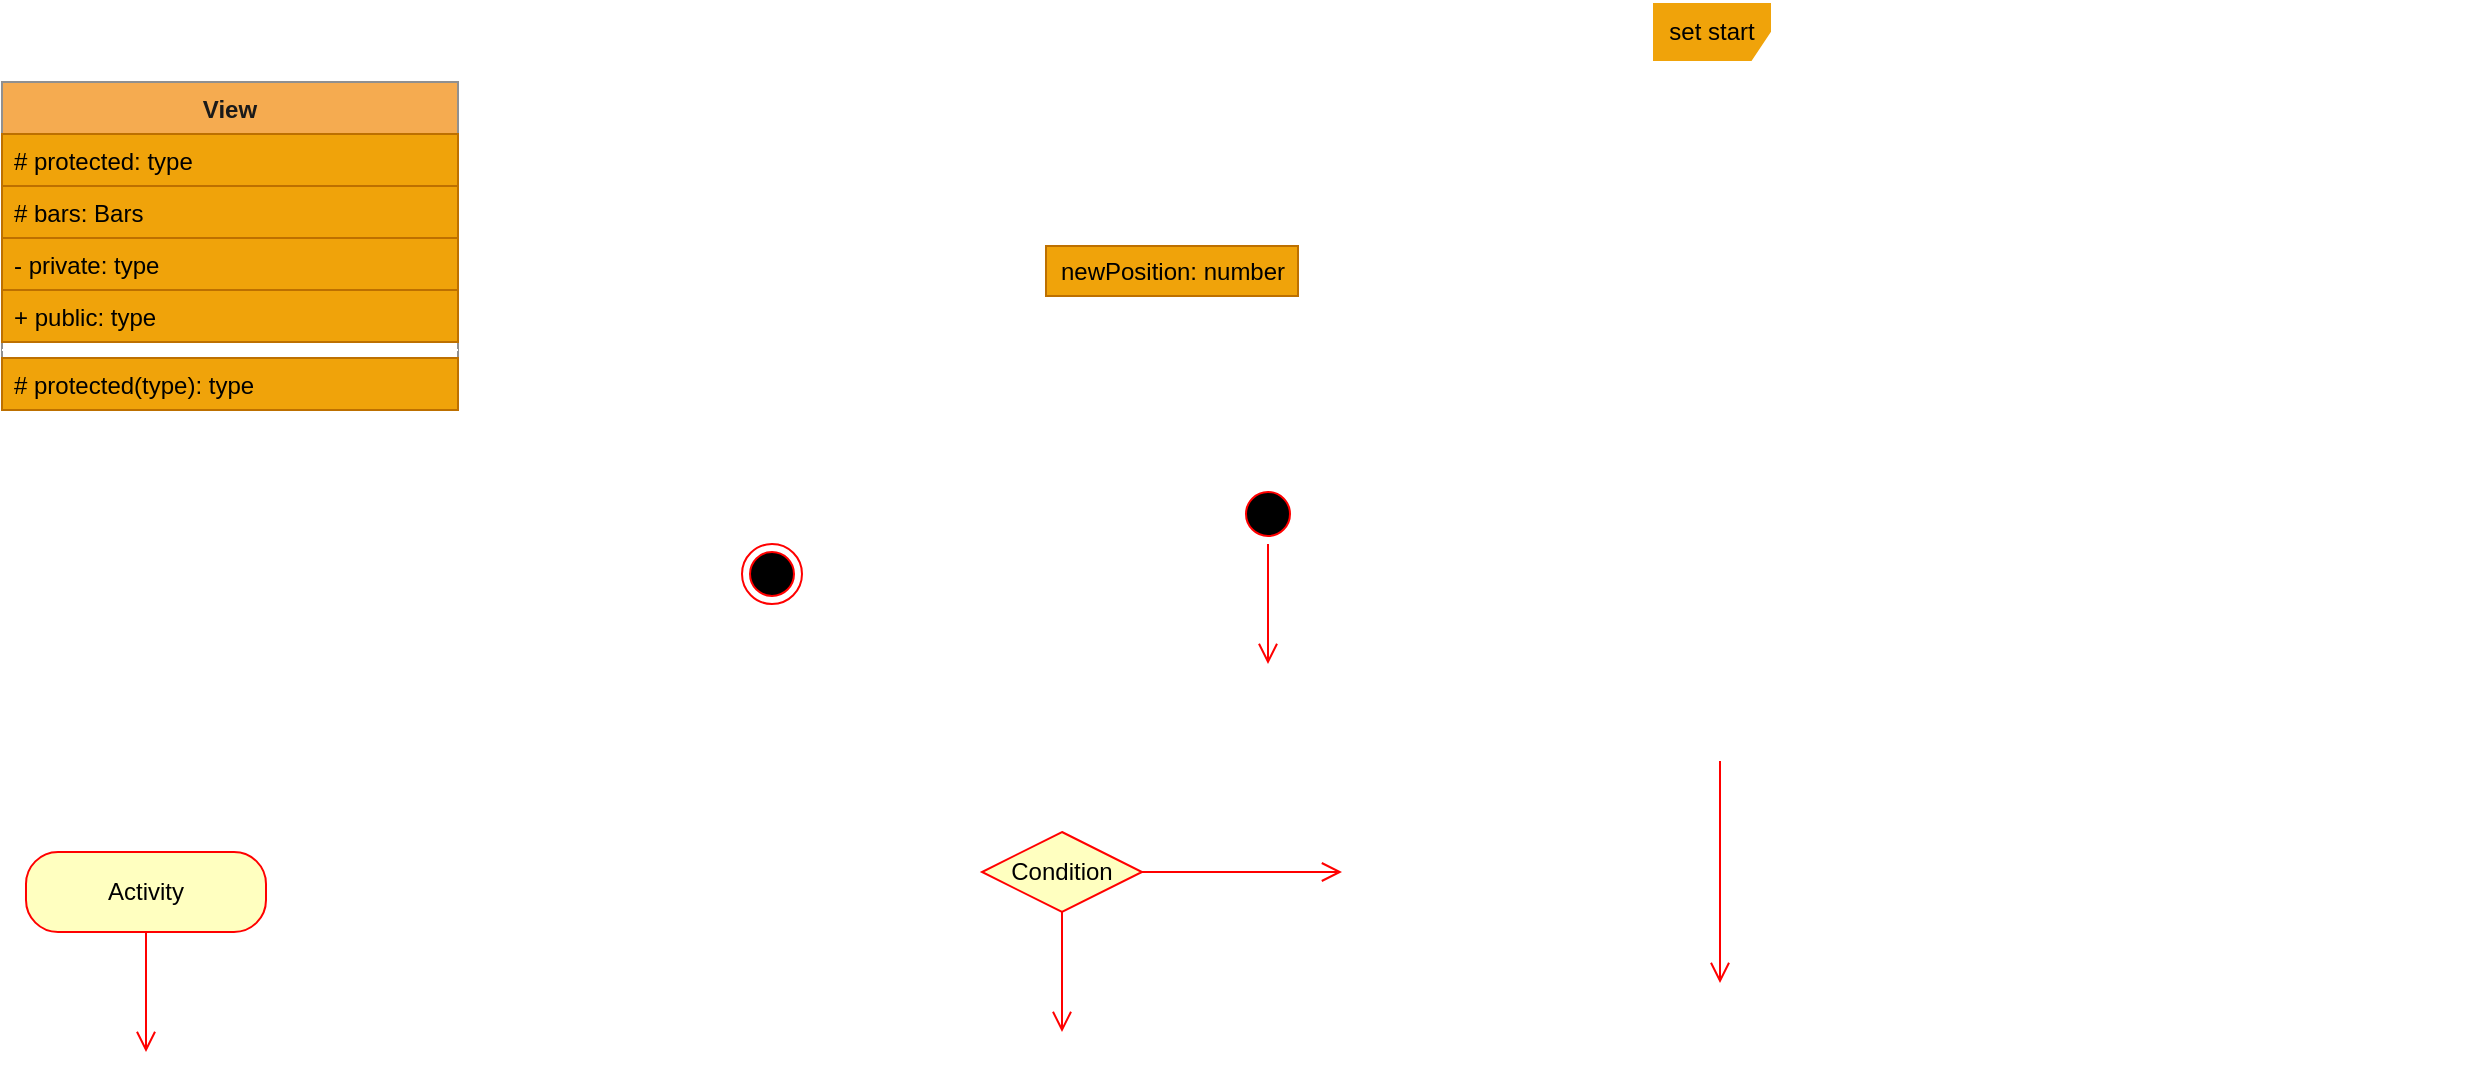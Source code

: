 <mxfile>
    <diagram id="qathV3B7SHbW2QReYxs1" name="*def figures">
        <mxGraphModel dx="1262" dy="1704" grid="0" gridSize="10" guides="1" tooltips="1" connect="1" arrows="1" fold="1" page="0" pageScale="1" pageWidth="1169" pageHeight="827" math="0" shadow="0">
            <root>
                <mxCell id="XKcSdVGIjAs-Zu6_y2M4-0"/>
                <mxCell id="XKcSdVGIjAs-Zu6_y2M4-1" parent="XKcSdVGIjAs-Zu6_y2M4-0"/>
                <mxCell id="sFPHiogWBrJBd6vZrF3p-0" value="View" style="swimlane;fontStyle=1;align=center;verticalAlign=top;childLayout=stackLayout;horizontal=1;startSize=26;horizontalStack=0;resizeParent=1;resizeParentMax=0;resizeLast=0;collapsible=1;marginBottom=0;rounded=0;sketch=0;strokeColor=#909090;fillColor=#F5AB50;fontColor=#1A1A1A;" parent="XKcSdVGIjAs-Zu6_y2M4-1" vertex="1">
                    <mxGeometry x="643" y="-582" width="228" height="164" as="geometry"/>
                </mxCell>
                <mxCell id="sFPHiogWBrJBd6vZrF3p-1" value="# protected: type" style="text;fillColor=#f0a30a;align=left;verticalAlign=top;spacingLeft=4;spacingRight=4;overflow=hidden;rotatable=0;points=[[0,0.5],[1,0.5]];portConstraint=eastwest;strokeColor=#BD7000;fontColor=#000000;" parent="sFPHiogWBrJBd6vZrF3p-0" vertex="1">
                    <mxGeometry y="26" width="228" height="26" as="geometry"/>
                </mxCell>
                <mxCell id="sFPHiogWBrJBd6vZrF3p-2" value="# bars: Bars" style="text;fillColor=#f0a30a;align=left;verticalAlign=top;spacingLeft=4;spacingRight=4;overflow=hidden;rotatable=0;points=[[0,0.5],[1,0.5]];portConstraint=eastwest;strokeColor=#BD7000;fontColor=#000000;" parent="sFPHiogWBrJBd6vZrF3p-0" vertex="1">
                    <mxGeometry y="52" width="228" height="26" as="geometry"/>
                </mxCell>
                <mxCell id="sFPHiogWBrJBd6vZrF3p-3" value="- private: type" style="text;fillColor=#f0a30a;align=left;verticalAlign=top;spacingLeft=4;spacingRight=4;overflow=hidden;rotatable=0;points=[[0,0.5],[1,0.5]];portConstraint=eastwest;strokeColor=#BD7000;fontColor=#000000;" parent="sFPHiogWBrJBd6vZrF3p-0" vertex="1">
                    <mxGeometry y="78" width="228" height="26" as="geometry"/>
                </mxCell>
                <mxCell id="sFPHiogWBrJBd6vZrF3p-4" value="+ public: type" style="text;fillColor=#f0a30a;align=left;verticalAlign=top;spacingLeft=4;spacingRight=4;overflow=hidden;rotatable=0;points=[[0,0.5],[1,0.5]];portConstraint=eastwest;strokeColor=#BD7000;fontColor=#000000;" parent="sFPHiogWBrJBd6vZrF3p-0" vertex="1">
                    <mxGeometry y="104" width="228" height="26" as="geometry"/>
                </mxCell>
                <mxCell id="sFPHiogWBrJBd6vZrF3p-5" value="" style="line;strokeWidth=1;align=left;verticalAlign=middle;spacingTop=-1;spacingLeft=3;spacingRight=3;rotatable=0;labelPosition=right;points=[];portConstraint=eastwest;fillColor=#F0A30A;strokeColor=#FFFFFF;" parent="sFPHiogWBrJBd6vZrF3p-0" vertex="1">
                    <mxGeometry y="130" width="228" height="8" as="geometry"/>
                </mxCell>
                <mxCell id="sFPHiogWBrJBd6vZrF3p-6" value="# protected(type): type" style="text;align=left;verticalAlign=top;spacingLeft=4;spacingRight=4;overflow=hidden;rotatable=0;points=[[0,0.5],[1,0.5]];portConstraint=eastwest;strokeColor=#BD7000;fontColor=#000000;fillColor=#F0A30A;" parent="sFPHiogWBrJBd6vZrF3p-0" vertex="1">
                    <mxGeometry y="138" width="228" height="26" as="geometry"/>
                </mxCell>
                <mxCell id="sFPHiogWBrJBd6vZrF3p-7" value="newPosition: number" style="html=1;rounded=0;sketch=0;fillColor=#F0A30A;gradientColor=none;fontColor=#000000;strokeColor=#BD7000;" parent="XKcSdVGIjAs-Zu6_y2M4-1" vertex="1">
                    <mxGeometry x="1165" y="-500" width="126" height="25" as="geometry"/>
                </mxCell>
                <mxCell id="sFPHiogWBrJBd6vZrF3p-8" value="Activity" style="rounded=1;whiteSpace=wrap;html=1;arcSize=40;fontColor=#000000;fillColor=#ffffc0;strokeColor=#ff0000;" parent="XKcSdVGIjAs-Zu6_y2M4-1" vertex="1">
                    <mxGeometry x="655" y="-197" width="120" height="40" as="geometry"/>
                </mxCell>
                <mxCell id="sFPHiogWBrJBd6vZrF3p-9" value="" style="edgeStyle=orthogonalEdgeStyle;html=1;verticalAlign=bottom;endArrow=open;endSize=8;strokeColor=#ff0000;fontColor=#000000;" parent="XKcSdVGIjAs-Zu6_y2M4-1" source="sFPHiogWBrJBd6vZrF3p-8" edge="1">
                    <mxGeometry relative="1" as="geometry">
                        <mxPoint x="715" y="-97" as="targetPoint"/>
                    </mxGeometry>
                </mxCell>
                <mxCell id="sFPHiogWBrJBd6vZrF3p-10" value="Condition" style="rhombus;whiteSpace=wrap;html=1;fillColor=#ffffc0;strokeColor=#ff0000;fontColor=#000000;" parent="XKcSdVGIjAs-Zu6_y2M4-1" vertex="1">
                    <mxGeometry x="1133" y="-207" width="80" height="40" as="geometry"/>
                </mxCell>
                <mxCell id="sFPHiogWBrJBd6vZrF3p-11" value="&lt;font color=&quot;#ffffff&quot;&gt;no&lt;/font&gt;" style="edgeStyle=orthogonalEdgeStyle;html=1;align=left;verticalAlign=bottom;endArrow=open;endSize=8;strokeColor=#ff0000;fontColor=#000000;" parent="XKcSdVGIjAs-Zu6_y2M4-1" source="sFPHiogWBrJBd6vZrF3p-10" edge="1">
                    <mxGeometry x="-1" relative="1" as="geometry">
                        <mxPoint x="1313" y="-187" as="targetPoint"/>
                    </mxGeometry>
                </mxCell>
                <mxCell id="sFPHiogWBrJBd6vZrF3p-12" value="&lt;font color=&quot;#ffffff&quot;&gt;yes&lt;/font&gt;" style="edgeStyle=orthogonalEdgeStyle;html=1;align=left;verticalAlign=top;endArrow=open;endSize=8;strokeColor=#ff0000;fontColor=#000000;" parent="XKcSdVGIjAs-Zu6_y2M4-1" source="sFPHiogWBrJBd6vZrF3p-10" edge="1">
                    <mxGeometry x="-1" relative="1" as="geometry">
                        <mxPoint x="1173" y="-107" as="targetPoint"/>
                    </mxGeometry>
                </mxCell>
                <mxCell id="sFPHiogWBrJBd6vZrF3p-13" value="set start" style="shape=umlFrame;whiteSpace=wrap;html=1;rounded=0;sketch=0;strokeColor=#FFFFFF;fillColor=#F0A30A;gradientColor=none;fontColor=#000000;" parent="XKcSdVGIjAs-Zu6_y2M4-1" vertex="1">
                    <mxGeometry x="1468" y="-622" width="417" height="285" as="geometry"/>
                </mxCell>
                <mxCell id="KJqN_AOaldp7SI08TGfG-0" value="" style="edgeStyle=orthogonalEdgeStyle;html=1;verticalAlign=bottom;endArrow=open;endSize=8;strokeColor=#ff0000;" parent="XKcSdVGIjAs-Zu6_y2M4-1" edge="1">
                    <mxGeometry relative="1" as="geometry">
                        <mxPoint x="1502" y="-131.5" as="targetPoint"/>
                        <mxPoint x="1502.0" y="-242.5" as="sourcePoint"/>
                        <Array as="points">
                            <mxPoint x="1502" y="-219.5"/>
                            <mxPoint x="1502" y="-219.5"/>
                        </Array>
                    </mxGeometry>
                </mxCell>
                <mxCell id="0" value="" style="ellipse;html=1;shape=startState;fillColor=#000000;strokeColor=#ff0000;" parent="XKcSdVGIjAs-Zu6_y2M4-1" vertex="1">
                    <mxGeometry x="1261" y="-381" width="30" height="30" as="geometry"/>
                </mxCell>
                <mxCell id="1" value="" style="edgeStyle=orthogonalEdgeStyle;html=1;verticalAlign=bottom;endArrow=open;endSize=8;strokeColor=#ff0000;" parent="XKcSdVGIjAs-Zu6_y2M4-1" source="0" edge="1">
                    <mxGeometry relative="1" as="geometry">
                        <mxPoint x="1276" y="-291" as="targetPoint"/>
                    </mxGeometry>
                </mxCell>
                <mxCell id="2" value="" style="ellipse;html=1;shape=endState;fillColor=#000000;strokeColor=#ff0000;" parent="XKcSdVGIjAs-Zu6_y2M4-1" vertex="1">
                    <mxGeometry x="1013" y="-351" width="30" height="30" as="geometry"/>
                </mxCell>
            </root>
        </mxGraphModel>
    </diagram>
    <diagram id="74KT8LeQoiMAGFOcbMwj" name="Bars">
        &#xa;        &#xa;&#xa;
        <mxGraphModel grid="0" gridSize="10" guides="1" tooltips="1" connect="1" arrows="1" page="0" fold="1" pageScale="1" pageWidth="1169" pageHeight="827" background="none" math="0" shadow="0">
            &#xa;            &#xa;&#xa;
            <root>
                &#xa;                &#xa;&#xa;
                <mxCell id="0"/>
                &#xa;                &#xa;&#xa;
                <mxCell id="129" value="Def Figure" parent="0" visible="0"/>
                &#xa;                &#xa;&#xa;
                <mxCell id="130" value="View" style="swimlane;fontStyle=1;align=center;verticalAlign=top;childLayout=stackLayout;horizontal=1;startSize=26;horizontalStack=0;resizeParent=1;resizeParentMax=0;resizeLast=0;collapsible=1;marginBottom=0;rounded=0;sketch=0;strokeColor=#909090;fillColor=#F5AB50;fontColor=#1A1A1A;" parent="129" vertex="1">
                    &#xa;                    &#xa;&#xa;
                    <mxGeometry x="643" y="-582" width="228" height="164" as="geometry"/>
                    &#xa;                    &#xa;&#xa;
                </mxCell>
                &#xa;                &#xa;&#xa;
                <mxCell id="131" value="# protected: type" style="text;fillColor=#f0a30a;align=left;verticalAlign=top;spacingLeft=4;spacingRight=4;overflow=hidden;rotatable=0;points=[[0,0.5],[1,0.5]];portConstraint=eastwest;strokeColor=#BD7000;fontColor=#000000;" parent="130" vertex="1">
                    &#xa;                    &#xa;&#xa;
                    <mxGeometry y="26" width="228" height="26" as="geometry"/>
                    &#xa;                    &#xa;&#xa;
                </mxCell>
                &#xa;                &#xa;&#xa;
                <mxCell id="132" value="# bars: Bars" style="text;fillColor=#f0a30a;align=left;verticalAlign=top;spacingLeft=4;spacingRight=4;overflow=hidden;rotatable=0;points=[[0,0.5],[1,0.5]];portConstraint=eastwest;strokeColor=#BD7000;fontColor=#000000;" parent="130" vertex="1">
                    &#xa;                    &#xa;&#xa;
                    <mxGeometry y="52" width="228" height="26" as="geometry"/>
                    &#xa;                    &#xa;&#xa;
                </mxCell>
                &#xa;                &#xa;&#xa;
                <mxCell id="133" value="- private: type" style="text;fillColor=#f0a30a;align=left;verticalAlign=top;spacingLeft=4;spacingRight=4;overflow=hidden;rotatable=0;points=[[0,0.5],[1,0.5]];portConstraint=eastwest;strokeColor=#BD7000;fontColor=#000000;" parent="130" vertex="1">
                    &#xa;                    &#xa;&#xa;
                    <mxGeometry y="78" width="228" height="26" as="geometry"/>
                    &#xa;                    &#xa;&#xa;
                </mxCell>
                &#xa;                &#xa;&#xa;
                <mxCell id="134" value="+ public: type" style="text;fillColor=#f0a30a;align=left;verticalAlign=top;spacingLeft=4;spacingRight=4;overflow=hidden;rotatable=0;points=[[0,0.5],[1,0.5]];portConstraint=eastwest;strokeColor=#BD7000;fontColor=#000000;" parent="130" vertex="1">
                    &#xa;                    &#xa;&#xa;
                    <mxGeometry y="104" width="228" height="26" as="geometry"/>
                    &#xa;                    &#xa;&#xa;
                </mxCell>
                &#xa;                &#xa;&#xa;
                <mxCell id="135" value="" style="line;strokeWidth=1;align=left;verticalAlign=middle;spacingTop=-1;spacingLeft=3;spacingRight=3;rotatable=0;labelPosition=right;points=[];portConstraint=eastwest;fillColor=#F0A30A;strokeColor=#FFFFFF;" parent="130" vertex="1">
                    &#xa;                    &#xa;&#xa;
                    <mxGeometry y="130" width="228" height="8" as="geometry"/>
                    &#xa;                    &#xa;&#xa;
                </mxCell>
                &#xa;                &#xa;&#xa;
                <mxCell id="136" value="# protected(type): type" style="text;align=left;verticalAlign=top;spacingLeft=4;spacingRight=4;overflow=hidden;rotatable=0;points=[[0,0.5],[1,0.5]];portConstraint=eastwest;strokeColor=#BD7000;fontColor=#000000;fillColor=#F0A30A;" parent="130" vertex="1">
                    &#xa;                    &#xa;&#xa;
                    <mxGeometry y="138" width="228" height="26" as="geometry"/>
                    &#xa;                    &#xa;&#xa;
                </mxCell>
                &#xa;                &#xa;&#xa;
                <mxCell id="137" value="newPosition: number" style="html=1;rounded=0;sketch=0;fillColor=#F0A30A;gradientColor=none;fontColor=#000000;strokeColor=#BD7000;" parent="129" vertex="1">
                    &#xa;                    &#xa;&#xa;
                    <mxGeometry x="1165" y="-500" width="126" height="25" as="geometry"/>
                    &#xa;                    &#xa;&#xa;
                </mxCell>
                &#xa;                &#xa;&#xa;
                <mxCell id="138" value="Activity" style="rounded=1;whiteSpace=wrap;html=1;arcSize=40;fontColor=#000000;fillColor=#ffffc0;strokeColor=#ff0000;" parent="129" vertex="1">
                    &#xa;                    &#xa;&#xa;
                    <mxGeometry x="655" y="-197" width="120" height="40" as="geometry"/>
                    &#xa;                    &#xa;&#xa;
                </mxCell>
                &#xa;                &#xa;&#xa;
                <mxCell id="139" value="" style="edgeStyle=orthogonalEdgeStyle;html=1;verticalAlign=bottom;endArrow=open;endSize=8;strokeColor=#ff0000;fontColor=#000000;" parent="129" source="138" edge="1">
                    &#xa;                    &#xa;&#xa;
                    <mxGeometry relative="1" as="geometry">
                        &#xa;                        &#xa;&#xa;
                        <mxPoint x="715" y="-97" as="targetPoint"/>
                        &#xa;                        &#xa;&#xa;
                    </mxGeometry>
                    &#xa;                    &#xa;&#xa;
                </mxCell>
                &#xa;                &#xa;&#xa;
                <mxCell id="140" value="Condition" style="rhombus;whiteSpace=wrap;html=1;fillColor=#ffffc0;strokeColor=#ff0000;fontColor=#000000;" parent="129" vertex="1">
                    &#xa;                    &#xa;&#xa;
                    <mxGeometry x="1133" y="-207" width="80" height="40" as="geometry"/>
                    &#xa;                    &#xa;&#xa;
                </mxCell>
                &#xa;                &#xa;&#xa;
                <mxCell id="141" value="&lt;font color=&quot;#ffffff&quot;&gt;no&lt;/font&gt;" style="edgeStyle=orthogonalEdgeStyle;html=1;align=left;verticalAlign=bottom;endArrow=open;endSize=8;strokeColor=#ff0000;fontColor=#000000;" parent="129" source="140" edge="1">
                    &#xa;                    &#xa;&#xa;
                    <mxGeometry x="-1" relative="1" as="geometry">
                        &#xa;                        &#xa;&#xa;
                        <mxPoint x="1313" y="-187" as="targetPoint"/>
                        &#xa;                        &#xa;&#xa;
                    </mxGeometry>
                    &#xa;                    &#xa;&#xa;
                </mxCell>
                &#xa;                &#xa;&#xa;
                <mxCell id="142" value="&lt;font color=&quot;#ffffff&quot;&gt;yes&lt;/font&gt;" style="edgeStyle=orthogonalEdgeStyle;html=1;align=left;verticalAlign=top;endArrow=open;endSize=8;strokeColor=#ff0000;fontColor=#000000;" parent="129" source="140" edge="1">
                    &#xa;                    &#xa;&#xa;
                    <mxGeometry x="-1" relative="1" as="geometry">
                        &#xa;                        &#xa;&#xa;
                        <mxPoint x="1173" y="-107" as="targetPoint"/>
                        &#xa;                        &#xa;&#xa;
                    </mxGeometry>
                    &#xa;                    &#xa;&#xa;
                </mxCell>
                &#xa;                &#xa;&#xa;
                <mxCell id="145" value="set start" style="shape=umlFrame;whiteSpace=wrap;html=1;rounded=0;sketch=0;strokeColor=#FFFFFF;fillColor=#F0A30A;gradientColor=none;fontColor=#000000;" parent="129" vertex="1">
                    &#xa;                    &#xa;&#xa;
                    <mxGeometry x="1468" y="-622" width="417" height="285" as="geometry"/>
                    &#xa;                    &#xa;&#xa;
                </mxCell>
                &#xa;                &#xa;&#xa;
                <mxCell id="1" parent="0" visible="0"/>
                &#xa;                &#xa;&#xa;
                <mxCell id="119" value="Condition" style="rhombus;whiteSpace=wrap;html=1;fillColor=#ffffc0;strokeColor=#ff0000;" parent="1" vertex="1">
                    &#xa;                    &#xa;&#xa;
                    <mxGeometry x="2443.0" y="195" width="80" height="40" as="geometry"/>
                    &#xa;                    &#xa;&#xa;
                </mxCell>
                &#xa;                &#xa;&#xa;
                <mxCell id="91" value="View" parent="0"/>
                &#xa;                &#xa;&#xa;
                <mxCell id="56" value="View" style="swimlane;fontStyle=1;align=center;verticalAlign=top;childLayout=stackLayout;horizontal=1;startSize=26;horizontalStack=0;resizeParent=1;resizeParentMax=0;resizeLast=0;collapsible=1;marginBottom=0;rounded=0;sketch=0;strokeColor=#909090;fillColor=#F5AB50;fontColor=#1A1A1A;" parent="91" vertex="1">
                    &#xa;                    &#xa;&#xa;
                    <mxGeometry x="-177" y="-83" width="228" height="216" as="geometry"/>
                    &#xa;                    &#xa;&#xa;
                </mxCell>
                &#xa;                &#xa;&#xa;
                <mxCell id="76" value="# protected: type" style="text;fillColor=#f0a30a;align=left;verticalAlign=top;spacingLeft=4;spacingRight=4;overflow=hidden;rotatable=0;points=[[0,0.5],[1,0.5]];portConstraint=eastwest;strokeColor=#BD7000;fontColor=#000000;" parent="56" vertex="1">
                    &#xa;                    &#xa;&#xa;
                    <mxGeometry y="26" width="228" height="26" as="geometry"/>
                    &#xa;                    &#xa;&#xa;
                </mxCell>
                &#xa;                &#xa;&#xa;
                <mxCell id="bP24dNTVVxL3pyDC6oOn-188" value="# bars: Bars" style="text;fillColor=#f0a30a;align=left;verticalAlign=top;spacingLeft=4;spacingRight=4;overflow=hidden;rotatable=0;points=[[0,0.5],[1,0.5]];portConstraint=eastwest;strokeColor=#BD7000;fontColor=#000000;" parent="56" vertex="1">
                    &#xa;                    &#xa;&#xa;
                    <mxGeometry y="52" width="228" height="26" as="geometry"/>
                    &#xa;                    &#xa;&#xa;
                </mxCell>
                &#xa;                &#xa;&#xa;
                <mxCell id="75" value="# scale: Scale" style="text;fillColor=#f0a30a;align=left;verticalAlign=top;spacingLeft=4;spacingRight=4;overflow=hidden;rotatable=0;points=[[0,0.5],[1,0.5]];portConstraint=eastwest;strokeColor=#BD7000;fontColor=#000000;" parent="56" vertex="1">
                    &#xa;                    &#xa;&#xa;
                    <mxGeometry y="78" width="228" height="26" as="geometry"/>
                    &#xa;                    &#xa;&#xa;
                </mxCell>
                &#xa;                &#xa;&#xa;
                <mxCell id="57" value="- private: type" style="text;fillColor=#f0a30a;align=left;verticalAlign=top;spacingLeft=4;spacingRight=4;overflow=hidden;rotatable=0;points=[[0,0.5],[1,0.5]];portConstraint=eastwest;strokeColor=#BD7000;fontColor=#000000;" parent="56" vertex="1">
                    &#xa;                    &#xa;&#xa;
                    <mxGeometry y="104" width="228" height="26" as="geometry"/>
                    &#xa;                    &#xa;&#xa;
                </mxCell>
                &#xa;                &#xa;&#xa;
                <mxCell id="64" value="+ public: type" style="text;fillColor=#f0a30a;align=left;verticalAlign=top;spacingLeft=4;spacingRight=4;overflow=hidden;rotatable=0;points=[[0,0.5],[1,0.5]];portConstraint=eastwest;strokeColor=#BD7000;fontColor=#000000;" parent="56" vertex="1">
                    &#xa;                    &#xa;&#xa;
                    <mxGeometry y="130" width="228" height="26" as="geometry"/>
                    &#xa;                    &#xa;&#xa;
                </mxCell>
                &#xa;                &#xa;&#xa;
                <mxCell id="58" value="" style="line;strokeWidth=1;align=left;verticalAlign=middle;spacingTop=-1;spacingLeft=3;spacingRight=3;rotatable=0;labelPosition=right;points=[];portConstraint=eastwest;fillColor=#F0A30A;strokeColor=#FFFFFF;" parent="56" vertex="1">
                    &#xa;                    &#xa;&#xa;
                    <mxGeometry y="156" width="228" height="8" as="geometry"/>
                    &#xa;                    &#xa;&#xa;
                </mxCell>
                &#xa;                &#xa;&#xa;
                <mxCell id="59" value="# protected(type): type" style="text;align=left;verticalAlign=top;spacingLeft=4;spacingRight=4;overflow=hidden;rotatable=0;points=[[0,0.5],[1,0.5]];portConstraint=eastwest;strokeColor=#BD7000;fontColor=#000000;fillColor=#F0A30A;" parent="56" vertex="1">
                    &#xa;                    &#xa;&#xa;
                    <mxGeometry y="164" width="228" height="26" as="geometry"/>
                    &#xa;                    &#xa;&#xa;
                </mxCell>
                &#xa;                &#xa;&#xa;
                <mxCell id="162" value="# moveEndBar(ev:MouseEvent)" style="text;align=left;verticalAlign=top;spacingLeft=4;spacingRight=4;overflow=hidden;rotatable=0;points=[[0,0.5],[1,0.5]];portConstraint=eastwest;strokeColor=#BD7000;fontColor=#000000;fillColor=#F0A30A;" parent="56" vertex="1">
                    &#xa;                    &#xa;&#xa;
                    <mxGeometry y="190" width="228" height="26" as="geometry"/>
                    &#xa;                    &#xa;&#xa;
                </mxCell>
                &#xa;                &#xa;&#xa;
                <mxCell id="92" value="Bars" parent="0"/>
                &#xa;                &#xa;&#xa;
                <mxCell id="88" value="" style="endArrow=diamondThin;endFill=1;endSize=24;html=1;strokeColor=#BD7000;fontColor=#000000;entryX=1;entryY=0.5;entryDx=0;entryDy=0;exitX=0.5;exitY=0;exitDx=0;exitDy=0;edgeStyle=orthogonalEdgeStyle;fillColor=#f0a30a;" parent="92" source="69" target="75" edge="1">
                    &#xa;                    &#xa;&#xa;
                    <mxGeometry width="160" relative="1" as="geometry">
                        &#xa;                        &#xa;&#xa;
                        <mxPoint x="1019" y="103" as="sourcePoint"/>
                        &#xa;                        &#xa;&#xa;
                        <mxPoint x="1179" y="103" as="targetPoint"/>
                        &#xa;                        &#xa;&#xa;
                    </mxGeometry>
                    &#xa;                    &#xa;&#xa;
                </mxCell>
                &#xa;                &#xa;&#xa;
                <mxCell id="69" value="Bars" style="swimlane;fontStyle=1;align=center;verticalAlign=top;childLayout=stackLayout;horizontal=1;startSize=26;horizontalStack=0;resizeParent=1;resizeParentMax=0;resizeLast=0;collapsible=1;marginBottom=0;rounded=0;sketch=0;strokeColor=#909090;fillColor=#F5AB50;fontColor=#1A1A1A;" parent="92" vertex="1">
                    &#xa;                    &#xa;&#xa;
                    <mxGeometry x="498" y="-300" width="479" height="346" as="geometry"/>
                    &#xa;                    &#xa;&#xa;
                </mxCell>
                &#xa;                &#xa;&#xa;
                <mxCell id="dh0iSm7wnKfBE4R76pGg-200" value="- bars: {start, end: Bar}" style="text;fillColor=#f0a30a;align=left;verticalAlign=top;spacingLeft=4;spacingRight=4;overflow=hidden;rotatable=0;points=[[0,0.5],[1,0.5]];portConstraint=eastwest;strokeColor=#BD7000;fontColor=#000000;" parent="69" vertex="1">
                    &#xa;                    &#xa;&#xa;
                    <mxGeometry y="26" width="479" height="26" as="geometry"/>
                    &#xa;                    &#xa;&#xa;
                </mxCell>
                &#xa;                &#xa;&#xa;
                <mxCell id="dh0iSm7wnKfBE4R76pGg-233" value="- movers: []" style="text;fillColor=#f0a30a;align=left;verticalAlign=top;spacingLeft=4;spacingRight=4;overflow=hidden;rotatable=0;points=[[0,0.5],[1,0.5]];portConstraint=eastwest;strokeColor=#BD7000;fontColor=#000000;" parent="69" vertex="1">
                    &#xa;                    &#xa;&#xa;
                    <mxGeometry y="52" width="479" height="26" as="geometry"/>
                    &#xa;                    &#xa;&#xa;
                </mxCell>
                &#xa;                &#xa;&#xa;
                <mxCell id="dh0iSm7wnKfBE4R76pGg-265" value="- bindedMoverStart = this.moverStart.bind(this)" style="text;fillColor=#f0a30a;align=left;verticalAlign=top;spacingLeft=4;spacingRight=4;overflow=hidden;rotatable=0;points=[[0,0.5],[1,0.5]];portConstraint=eastwest;strokeColor=#BD7000;fontColor=#000000;" parent="69" vertex="1">
                    &#xa;                    &#xa;&#xa;
                    <mxGeometry y="78" width="479" height="26" as="geometry"/>
                    &#xa;                    &#xa;&#xa;
                </mxCell>
                &#xa;                &#xa;&#xa;
                <mxCell id="dh0iSm7wnKfBE4R76pGg-201" value="- bindedMoverEnd = this.moverEnd.bind(this)" style="text;fillColor=#f0a30a;align=left;verticalAlign=top;spacingLeft=4;spacingRight=4;overflow=hidden;rotatable=0;points=[[0,0.5],[1,0.5]];portConstraint=eastwest;strokeColor=#BD7000;fontColor=#000000;" parent="69" vertex="1">
                    &#xa;                    &#xa;&#xa;
                    <mxGeometry y="104" width="479" height="26" as="geometry"/>
                    &#xa;                    &#xa;&#xa;
                </mxCell>
                &#xa;                &#xa;&#xa;
                <mxCell id="73" value="" style="line;strokeWidth=1;align=left;verticalAlign=middle;spacingTop=-1;spacingLeft=3;spacingRight=3;rotatable=0;labelPosition=right;points=[];portConstraint=eastwest;fillColor=#F0A30A;strokeColor=#FFFFFF;" parent="69" vertex="1">
                    &#xa;                    &#xa;&#xa;
                    <mxGeometry y="130" width="479" height="8" as="geometry"/>
                    &#xa;                    &#xa;&#xa;
                </mxCell>
                &#xa;                &#xa;&#xa;
                <mxCell id="78" value="+ constructor(mainElement: HTMLElement, cssVarStart,cssVarEnd: string)" style="text;align=left;verticalAlign=top;spacingLeft=4;spacingRight=4;overflow=hidden;rotatable=0;points=[[0,0.5],[1,0.5]];portConstraint=eastwest;strokeColor=#BD7000;fontColor=#000000;fillColor=#F0A30A;" parent="69" vertex="1">
                    &#xa;                    &#xa;&#xa;
                    <mxGeometry y="138" width="479" height="26" as="geometry"/>
                    &#xa;                    &#xa;&#xa;
                </mxCell>
                &#xa;                &#xa;&#xa;
                <mxCell id="dh0iSm7wnKfBE4R76pGg-185" value="+ setPositionStart(newPosition)" style="text;align=left;verticalAlign=top;spacingLeft=4;spacingRight=4;overflow=hidden;rotatable=0;points=[[0,0.5],[1,0.5]];portConstraint=eastwest;strokeColor=#BD7000;fontColor=#000000;fillColor=#F0A30A;" parent="69" vertex="1">
                    &#xa;                    &#xa;&#xa;
                    <mxGeometry y="164" width="479" height="26" as="geometry"/>
                    &#xa;                    &#xa;&#xa;
                </mxCell>
                &#xa;                &#xa;&#xa;
                <mxCell id="79" value="+ setPositionEnd(newPosition)" style="text;align=left;verticalAlign=top;spacingLeft=4;spacingRight=4;overflow=hidden;rotatable=0;points=[[0,0.5],[1,0.5]];portConstraint=eastwest;strokeColor=#BD7000;fontColor=#000000;fillColor=#F0A30A;" parent="69" vertex="1">
                    &#xa;                    &#xa;&#xa;
                    <mxGeometry y="190" width="479" height="26" as="geometry"/>
                    &#xa;                    &#xa;&#xa;
                </mxCell>
                &#xa;                &#xa;&#xa;
                <mxCell id="80" value="+ setActiveCloseTo(position)" style="text;align=left;verticalAlign=top;spacingLeft=4;spacingRight=4;overflow=hidden;rotatable=0;points=[[0,0.5],[1,0.5]];portConstraint=eastwest;strokeColor=#BD7000;fontColor=#000000;fillColor=#F0A30A;" parent="69" vertex="1">
                    &#xa;                    &#xa;&#xa;
                    <mxGeometry y="216" width="479" height="26" as="geometry"/>
                    &#xa;                    &#xa;&#xa;
                </mxCell>
                &#xa;                &#xa;&#xa;
                <mxCell id="184" value="+ setPositionActive(newPosition)" style="text;align=left;verticalAlign=top;spacingLeft=4;spacingRight=4;overflow=hidden;rotatable=0;points=[[0,0.5],[1,0.5]];portConstraint=eastwest;strokeColor=#BD7000;fontColor=#000000;fillColor=#F0A30A;" parent="69" vertex="1">
                    &#xa;                    &#xa;&#xa;
                    <mxGeometry y="242" width="479" height="26" as="geometry"/>
                    &#xa;                    &#xa;&#xa;
                </mxCell>
                &#xa;                &#xa;&#xa;
                <mxCell id="185" value="# switchIndexActive()" style="text;align=left;verticalAlign=top;spacingLeft=4;spacingRight=4;overflow=hidden;rotatable=0;points=[[0,0.5],[1,0.5]];portConstraint=eastwest;strokeColor=#BD7000;fontColor=#000000;fillColor=#F0A30A;" parent="69" vertex="1">
                    &#xa;                    &#xa;&#xa;
                    <mxGeometry y="268" width="479" height="26" as="geometry"/>
                    &#xa;                    &#xa;&#xa;
                </mxCell>
                &#xa;                &#xa;&#xa;
                <mxCell id="186" value="# moverStart(newPosition)" style="text;align=left;verticalAlign=top;spacingLeft=4;spacingRight=4;overflow=hidden;rotatable=0;points=[[0,0.5],[1,0.5]];portConstraint=eastwest;strokeColor=#BD7000;fontColor=#000000;fillColor=#F0A30A;" parent="69" vertex="1">
                    &#xa;                    &#xa;&#xa;
                    <mxGeometry y="294" width="479" height="26" as="geometry"/>
                    &#xa;                    &#xa;&#xa;
                </mxCell>
                &#xa;                &#xa;&#xa;
                <mxCell id="dh0iSm7wnKfBE4R76pGg-232" value="# moverEnd(newPosition)" style="text;align=left;verticalAlign=top;spacingLeft=4;spacingRight=4;overflow=hidden;rotatable=0;points=[[0,0.5],[1,0.5]];portConstraint=eastwest;strokeColor=#BD7000;fontColor=#000000;fillColor=#F0A30A;" parent="69" vertex="1">
                    &#xa;                    &#xa;&#xa;
                    <mxGeometry y="320" width="479" height="26" as="geometry"/>
                    &#xa;                    &#xa;&#xa;
                </mxCell>
                &#xa;                &#xa;&#xa;
                <mxCell id="dh0iSm7wnKfBE4R76pGg-186" value="Bar" style="swimlane;fontStyle=1;align=center;verticalAlign=top;childLayout=stackLayout;horizontal=1;startSize=26;horizontalStack=0;resizeParent=1;resizeParentMax=0;resizeLast=0;collapsible=1;marginBottom=0;rounded=0;sketch=0;strokeColor=#909090;fillColor=#F5AB50;fontColor=#1A1A1A;" parent="92" vertex="1">
                    &#xa;                    &#xa;&#xa;
                    <mxGeometry x="1251" y="-1062" width="479" height="190" as="geometry"/>
                    &#xa;                    &#xa;&#xa;
                </mxCell>
                &#xa;                &#xa;&#xa;
                <mxCell id="dh0iSm7wnKfBE4R76pGg-187" value="- mainElement: HTMLElement" style="text;fillColor=#f0a30a;align=left;verticalAlign=top;spacingLeft=4;spacingRight=4;overflow=hidden;rotatable=0;points=[[0,0.5],[1,0.5]];portConstraint=eastwest;strokeColor=#BD7000;fontColor=#000000;" parent="dh0iSm7wnKfBE4R76pGg-186" vertex="1">
                    &#xa;                    &#xa;&#xa;
                    <mxGeometry y="26" width="479" height="26" as="geometry"/>
                    &#xa;                    &#xa;&#xa;
                </mxCell>
                &#xa;                &#xa;&#xa;
                <mxCell id="dh0iSm7wnKfBE4R76pGg-188" value="- _position: number" style="text;fillColor=#f0a30a;align=left;verticalAlign=top;spacingLeft=4;spacingRight=4;overflow=hidden;rotatable=0;points=[[0,0.5],[1,0.5]];portConstraint=eastwest;strokeColor=#BD7000;fontColor=#000000;" parent="dh0iSm7wnKfBE4R76pGg-186" vertex="1">
                    &#xa;                    &#xa;&#xa;
                    <mxGeometry y="52" width="479" height="26" as="geometry"/>
                    &#xa;                    &#xa;&#xa;
                </mxCell>
                &#xa;                &#xa;&#xa;
                <mxCell id="dh0iSm7wnKfBE4R76pGg-189" value="- nameCssVar: string" style="text;fillColor=#f0a30a;align=left;verticalAlign=top;spacingLeft=4;spacingRight=4;overflow=hidden;rotatable=0;points=[[0,0.5],[1,0.5]];portConstraint=eastwest;strokeColor=#BD7000;fontColor=#000000;" parent="dh0iSm7wnKfBE4R76pGg-186" vertex="1">
                    &#xa;                    &#xa;&#xa;
                    <mxGeometry y="78" width="479" height="26" as="geometry"/>
                    &#xa;                    &#xa;&#xa;
                </mxCell>
                &#xa;                &#xa;&#xa;
                <mxCell id="dh0iSm7wnKfBE4R76pGg-190" value="" style="line;strokeWidth=1;align=left;verticalAlign=middle;spacingTop=-1;spacingLeft=3;spacingRight=3;rotatable=0;labelPosition=right;points=[];portConstraint=eastwest;fillColor=#F0A30A;strokeColor=#FFFFFF;" parent="dh0iSm7wnKfBE4R76pGg-186" vertex="1">
                    &#xa;                    &#xa;&#xa;
                    <mxGeometry y="104" width="479" height="8" as="geometry"/>
                    &#xa;                    &#xa;&#xa;
                </mxCell>
                &#xa;                &#xa;&#xa;
                <mxCell id="dh0iSm7wnKfBE4R76pGg-191" value="+ constructor(mainElement: HTMLElement, cssVarName: string)" style="text;align=left;verticalAlign=top;spacingLeft=4;spacingRight=4;overflow=hidden;rotatable=0;points=[[0,0.5],[1,0.5]];portConstraint=eastwest;strokeColor=#BD7000;fontColor=#000000;fillColor=#F0A30A;" parent="dh0iSm7wnKfBE4R76pGg-186" vertex="1">
                    &#xa;                    &#xa;&#xa;
                    <mxGeometry y="112" width="479" height="26" as="geometry"/>
                    &#xa;                    &#xa;&#xa;
                </mxCell>
                &#xa;                &#xa;&#xa;
                <mxCell id="dh0iSm7wnKfBE4R76pGg-192" value="+ set position(newPosition)" style="text;align=left;verticalAlign=top;spacingLeft=4;spacingRight=4;overflow=hidden;rotatable=0;points=[[0,0.5],[1,0.5]];portConstraint=eastwest;strokeColor=#BD7000;fontColor=#000000;fillColor=#F0A30A;" parent="dh0iSm7wnKfBE4R76pGg-186" vertex="1">
                    &#xa;                    &#xa;&#xa;
                    <mxGeometry y="138" width="479" height="26" as="geometry"/>
                    &#xa;                    &#xa;&#xa;
                </mxCell>
                &#xa;                &#xa;&#xa;
                <mxCell id="dh0iSm7wnKfBE4R76pGg-193" value="+ get position" style="text;align=left;verticalAlign=top;spacingLeft=4;spacingRight=4;overflow=hidden;rotatable=0;points=[[0,0.5],[1,0.5]];portConstraint=eastwest;strokeColor=#BD7000;fontColor=#000000;fillColor=#F0A30A;" parent="dh0iSm7wnKfBE4R76pGg-186" vertex="1">
                    &#xa;                    &#xa;&#xa;
                    <mxGeometry y="164" width="479" height="26" as="geometry"/>
                    &#xa;                    &#xa;&#xa;
                </mxCell>
                &#xa;                &#xa;&#xa;
                <mxCell id="dh0iSm7wnKfBE4R76pGg-198" value="" style="endArrow=diamondThin;endFill=1;endSize=24;html=1;strokeColor=#BD7000;entryX=1;entryY=0.5;entryDx=0;entryDy=0;edgeStyle=orthogonalEdgeStyle;exitX=0.5;exitY=0;exitDx=0;exitDy=0;" parent="92" source="dh0iSm7wnKfBE4R76pGg-186" target="dh0iSm7wnKfBE4R76pGg-200" edge="1">
                    &#xa;                    &#xa;&#xa;
                    <mxGeometry width="160" relative="1" as="geometry">
                        &#xa;                        &#xa;&#xa;
                        <mxPoint x="1575" y="-90.42" as="sourcePoint"/>
                        &#xa;                        &#xa;&#xa;
                        <mxPoint x="1735" y="-90.42" as="targetPoint"/>
                        &#xa;                        &#xa;&#xa;
                    </mxGeometry>
                    &#xa;                    &#xa;&#xa;
                </mxCell>
                &#xa;                &#xa;&#xa;
                <mxCell id="dh0iSm7wnKfBE4R76pGg-199" value="2" style="edgeLabel;html=1;align=center;verticalAlign=middle;resizable=0;points=[];" parent="dh0iSm7wnKfBE4R76pGg-198" vertex="1" connectable="0">
                    &#xa;                    &#xa;&#xa;
                    <mxGeometry x="0.855" y="2" relative="1" as="geometry">
                        &#xa;                        &#xa;&#xa;
                        <mxPoint x="-3.83" y="-23" as="offset"/>
                        &#xa;                        &#xa;&#xa;
                    </mxGeometry>
                    &#xa;                    &#xa;&#xa;
                </mxCell>
                &#xa;                &#xa;&#xa;
                <mxCell id="93" value="Bars implementation" parent="0"/>
                &#xa;                &#xa;&#xa;
                <mxCell id="187" value="" style="endArrow=block;dashed=1;endFill=0;endSize=12;html=1;strokeColor=#BD7000;fontColor=#000000;fillColor=#f0a30a;exitX=1;exitY=0.5;exitDx=0;exitDy=0;" parent="93" source="186" target="dh0iSm7wnKfBE4R76pGg-247" edge="1">
                    &#xa;                    &#xa;&#xa;
                    <mxGeometry width="160" relative="1" as="geometry">
                        &#xa;                        &#xa;&#xa;
                        <mxPoint x="504" y="-151" as="sourcePoint"/>
                        &#xa;                        &#xa;&#xa;
                        <mxPoint x="771" y="-25.96" as="targetPoint"/>
                        &#xa;                        &#xa;&#xa;
                    </mxGeometry>
                    &#xa;                    &#xa;&#xa;
                </mxCell>
                &#xa;                &#xa;&#xa;
                <mxCell id="106" value="" style="endArrow=block;dashed=1;endFill=0;endSize=12;html=1;strokeColor=#BD7000;fontColor=#000000;exitX=1;exitY=0.5;exitDx=0;exitDy=0;fillColor=#f0a30a;" parent="93" source="dh0iSm7wnKfBE4R76pGg-192" target="102" edge="1">
                    &#xa;                    &#xa;&#xa;
                    <mxGeometry width="160" relative="1" as="geometry">
                        &#xa;                        &#xa;&#xa;
                        <mxPoint x="1612" y="55" as="sourcePoint"/>
                        &#xa;                        &#xa;&#xa;
                        <mxPoint x="1772" y="55" as="targetPoint"/>
                        &#xa;                        &#xa;&#xa;
                    </mxGeometry>
                    &#xa;                    &#xa;&#xa;
                </mxCell>
                &#xa;                &#xa;&#xa;
                <mxCell id="dh0iSm7wnKfBE4R76pGg-196" value="" style="group" parent="93" vertex="1" connectable="0">
                    &#xa;                    &#xa;&#xa;
                    <mxGeometry x="1796" y="-1175" width="417" height="285" as="geometry"/>
                    &#xa;                    &#xa;&#xa;
                </mxCell>
                &#xa;                &#xa;&#xa;
                <mxCell id="102" value="set position" style="shape=umlFrame;whiteSpace=wrap;html=1;rounded=0;sketch=0;strokeColor=#FFFFFF;fillColor=#F0A30A;gradientColor=none;fontColor=#000000;width=91;height=23;" parent="dh0iSm7wnKfBE4R76pGg-196" vertex="1">
                    &#xa;                    &#xa;&#xa;
                    <mxGeometry width="417" height="285" as="geometry"/>
                    &#xa;                    &#xa;&#xa;
                </mxCell>
                &#xa;                &#xa;&#xa;
                <mxCell id="94" value="" style="ellipse;html=1;shape=startState;fillColor=#000000;strokeColor=#ff0000;rounded=0;sketch=0;fontColor=#000000;" parent="dh0iSm7wnKfBE4R76pGg-196" vertex="1">
                    &#xa;                    &#xa;&#xa;
                    <mxGeometry x="192.5" y="17" width="30" height="30" as="geometry"/>
                    &#xa;                    &#xa;&#xa;
                </mxCell>
                &#xa;                &#xa;&#xa;
                <mxCell id="95" value="" style="edgeStyle=orthogonalEdgeStyle;html=1;verticalAlign=bottom;endArrow=open;endSize=8;strokeColor=#ff0000;fontColor=#000000;entryX=0.5;entryY=0;entryDx=0;entryDy=0;" parent="dh0iSm7wnKfBE4R76pGg-196" source="94" target="96" edge="1">
                    &#xa;                    &#xa;&#xa;
                    <mxGeometry as="geometry">
                        &#xa;                        &#xa;&#xa;
                        <mxPoint x="207.5" y="107" as="targetPoint"/>
                        &#xa;                        &#xa;&#xa;
                    </mxGeometry>
                    &#xa;                    &#xa;&#xa;
                </mxCell>
                &#xa;                &#xa;&#xa;
                <mxCell id="96" value="newPosition: number" style="html=1;rounded=0;sketch=0;strokeColor=#FFFFFF;fillColor=#F0A30A;gradientColor=none;fontColor=#000000;" parent="dh0iSm7wnKfBE4R76pGg-196" vertex="1">
                    &#xa;                    &#xa;&#xa;
                    <mxGeometry x="144.5" y="75" width="126" height="25" as="geometry"/>
                    &#xa;                    &#xa;&#xa;
                </mxCell>
                &#xa;                &#xa;&#xa;
                <mxCell id="97" value="this._position = newPosition;&lt;br&gt;this.&lt;span style=&quot;text-align: left&quot;&gt;mainElement.style&lt;br&gt;.setProperty(&lt;/span&gt;&lt;span style=&quot;text-align: left&quot;&gt;cssVarName&lt;/span&gt;&lt;span style=&quot;text-align: left&quot;&gt;,&amp;nbsp;&lt;/span&gt;this._position&lt;span style=&quot;text-align: left&quot;&gt;)&lt;/span&gt;" style="rounded=1;whiteSpace=wrap;html=1;arcSize=40;fontColor=#000000;fillColor=#ffffc0;strokeColor=#ff0000;sketch=0;" parent="dh0iSm7wnKfBE4R76pGg-196" vertex="1">
                    &#xa;                    &#xa;&#xa;
                    <mxGeometry x="16" y="129" width="383" height="75" as="geometry"/>
                    &#xa;                    &#xa;&#xa;
                </mxCell>
                &#xa;                &#xa;&#xa;
                <mxCell id="98" value="" style="edgeStyle=orthogonalEdgeStyle;html=1;verticalAlign=bottom;endArrow=open;endSize=8;strokeColor=#ff0000;fontColor=#000000;" parent="dh0iSm7wnKfBE4R76pGg-196" source="97" target="100" edge="1">
                    &#xa;                    &#xa;&#xa;
                    <mxGeometry as="geometry">
                        &#xa;                        &#xa;&#xa;
                        <mxPoint x="293.5" y="403" as="targetPoint"/>
                        &#xa;                        &#xa;&#xa;
                    </mxGeometry>
                    &#xa;                    &#xa;&#xa;
                </mxCell>
                &#xa;                &#xa;&#xa;
                <mxCell id="99" value="" style="edgeStyle=orthogonalEdgeStyle;html=1;verticalAlign=bottom;endArrow=open;endSize=8;strokeColor=#ff0000;fontColor=#000000;exitX=0.5;exitY=1;exitDx=0;exitDy=0;entryX=0.5;entryY=0;entryDx=0;entryDy=0;" parent="dh0iSm7wnKfBE4R76pGg-196" source="96" target="97" edge="1">
                    &#xa;                    &#xa;&#xa;
                    <mxGeometry as="geometry">
                        &#xa;                        &#xa;&#xa;
                        <mxPoint x="303.5" y="413" as="targetPoint"/>
                        &#xa;                        &#xa;&#xa;
                        <mxPoint x="303.5" y="353" as="sourcePoint"/>
                        &#xa;                        &#xa;&#xa;
                    </mxGeometry>
                    &#xa;                    &#xa;&#xa;
                </mxCell>
                &#xa;                &#xa;&#xa;
                <mxCell id="100" value="" style="ellipse;html=1;shape=endState;fillColor=#000000;strokeColor=#ff0000;" parent="dh0iSm7wnKfBE4R76pGg-196" vertex="1">
                    &#xa;                    &#xa;&#xa;
                    <mxGeometry x="192.5" y="237" width="30" height="30" as="geometry"/>
                    &#xa;                    &#xa;&#xa;
                </mxCell>
                &#xa;                &#xa;&#xa;
                <mxCell id="dh0iSm7wnKfBE4R76pGg-226" value="" style="endArrow=block;dashed=1;endFill=0;endSize=12;html=1;strokeColor=#BD7000;fontColor=#000000;exitX=1;exitY=0.5;exitDx=0;exitDy=0;fillColor=#f0a30a;" parent="93" source="80" target="dh0iSm7wnKfBE4R76pGg-219" edge="1">
                    &#xa;                    &#xa;&#xa;
                    <mxGeometry width="160" relative="1" as="geometry">
                        &#xa;                        &#xa;&#xa;
                        <mxPoint x="1657.0" y="58" as="sourcePoint"/>
                        &#xa;                        &#xa;&#xa;
                        <mxPoint x="1738" y="74.088" as="targetPoint"/>
                        &#xa;                        &#xa;&#xa;
                    </mxGeometry>
                    &#xa;                    &#xa;&#xa;
                </mxCell>
                &#xa;                &#xa;&#xa;
                <mxCell id="dh0iSm7wnKfBE4R76pGg-248" value="" style="group" parent="93" vertex="1" connectable="0">
                    &#xa;                    &#xa;&#xa;
                    <mxGeometry x="1706" y="-551" width="435" height="398" as="geometry"/>
                    &#xa;                    &#xa;&#xa;
                </mxCell>
                &#xa;                &#xa;&#xa;
                <mxCell id="dh0iSm7wnKfBE4R76pGg-247" value="moverStart" style="shape=umlFrame;whiteSpace=wrap;html=1;rounded=0;sketch=0;strokeColor=#FFFFFF;fillColor=#F0A30A;gradientColor=none;fontColor=#000000;width=84;height=26;" parent="dh0iSm7wnKfBE4R76pGg-248" vertex="1">
                    &#xa;                    &#xa;&#xa;
                    <mxGeometry width="435" height="398" as="geometry"/>
                    &#xa;                    &#xa;&#xa;
                </mxCell>
                &#xa;                &#xa;&#xa;
                <mxCell id="dh0iSm7wnKfBE4R76pGg-228" value="" style="ellipse;html=1;shape=startState;fillColor=#000000;strokeColor=#ff0000;" parent="dh0iSm7wnKfBE4R76pGg-248" vertex="1">
                    &#xa;                    &#xa;&#xa;
                    <mxGeometry x="98.5" y="18" width="30" height="30" as="geometry"/>
                    &#xa;                    &#xa;&#xa;
                </mxCell>
                &#xa;                &#xa;&#xa;
                <mxCell id="dh0iSm7wnKfBE4R76pGg-229" value="" style="edgeStyle=orthogonalEdgeStyle;html=1;verticalAlign=bottom;endArrow=open;endSize=8;strokeColor=#ff0000;" parent="dh0iSm7wnKfBE4R76pGg-248" source="dh0iSm7wnKfBE4R76pGg-228" target="dh0iSm7wnKfBE4R76pGg-230" edge="1">
                    &#xa;                    &#xa;&#xa;
                    <mxGeometry relative="1" as="geometry">
                        &#xa;                        &#xa;&#xa;
                        <mxPoint x="113.5" y="108" as="targetPoint"/>
                        &#xa;                        &#xa;&#xa;
                    </mxGeometry>
                    &#xa;                    &#xa;&#xa;
                </mxCell>
                &#xa;                &#xa;&#xa;
                <mxCell id="dh0iSm7wnKfBE4R76pGg-230" value="newPosition: number" style="html=1;rounded=0;sketch=0;fillColor=#F0A30A;gradientColor=none;fontColor=#000000;strokeColor=#BD7000;" parent="dh0iSm7wnKfBE4R76pGg-248" vertex="1">
                    &#xa;                    &#xa;&#xa;
                    <mxGeometry x="50.5" y="71" width="126" height="25" as="geometry"/>
                    &#xa;                    &#xa;&#xa;
                </mxCell>
                &#xa;                &#xa;&#xa;
                <mxCell id="dh0iSm7wnKfBE4R76pGg-237" value="newPosition &amp;lt;= bars.end.position" style="rhombus;whiteSpace=wrap;html=1;fillColor=#ffffc0;strokeColor=#ff0000;fontColor=#000000;" parent="dh0iSm7wnKfBE4R76pGg-248" vertex="1">
                    &#xa;                    &#xa;&#xa;
                    <mxGeometry x="48" y="123" width="131" height="93" as="geometry"/>
                    &#xa;                    &#xa;&#xa;
                </mxCell>
                &#xa;                &#xa;&#xa;
                <mxCell id="dh0iSm7wnKfBE4R76pGg-238" value="&lt;font color=&quot;#ffffff&quot;&gt;no&lt;/font&gt;" style="edgeStyle=orthogonalEdgeStyle;html=1;align=left;verticalAlign=bottom;endArrow=open;endSize=8;strokeColor=#ff0000;fontColor=#000000;" parent="dh0iSm7wnKfBE4R76pGg-248" source="dh0iSm7wnKfBE4R76pGg-237" target="dh0iSm7wnKfBE4R76pGg-242" edge="1">
                    &#xa;                    &#xa;&#xa;
                    <mxGeometry x="-1" relative="1" as="geometry">
                        &#xa;                        &#xa;&#xa;
                        <mxPoint x="267" y="169" as="targetPoint"/>
                        &#xa;                        &#xa;&#xa;
                        <Array as="points">
                            &#xa;                            &#xa;&#xa;
                            <mxPoint x="217" y="169"/>
                            &#xa;                            &#xa;&#xa;
                            <mxPoint x="309" y="169"/>
                            &#xa;                            &#xa;&#xa;
                        </Array>
                        &#xa;                        &#xa;&#xa;
                    </mxGeometry>
                    &#xa;                    &#xa;&#xa;
                </mxCell>
                &#xa;                &#xa;&#xa;
                <mxCell id="dh0iSm7wnKfBE4R76pGg-239" value="&lt;font color=&quot;#ffffff&quot;&gt;yes&lt;/font&gt;" style="edgeStyle=orthogonalEdgeStyle;html=1;align=left;verticalAlign=top;endArrow=open;endSize=8;strokeColor=#ff0000;fontColor=#000000;" parent="dh0iSm7wnKfBE4R76pGg-248" source="dh0iSm7wnKfBE4R76pGg-237" target="dh0iSm7wnKfBE4R76pGg-240" edge="1">
                    &#xa;                    &#xa;&#xa;
                    <mxGeometry x="-1" relative="1" as="geometry">
                        &#xa;                        &#xa;&#xa;
                        <mxPoint x="114" y="259" as="targetPoint"/>
                        &#xa;                        &#xa;&#xa;
                    </mxGeometry>
                    &#xa;                    &#xa;&#xa;
                </mxCell>
                &#xa;                &#xa;&#xa;
                <mxCell id="dh0iSm7wnKfBE4R76pGg-240" value="bars.start.position = newPosition" style="rounded=1;whiteSpace=wrap;html=1;arcSize=40;fontColor=#000000;fillColor=#ffffc0;strokeColor=#ff0000;" parent="dh0iSm7wnKfBE4R76pGg-248" vertex="1">
                    &#xa;                    &#xa;&#xa;
                    <mxGeometry x="53.5" y="259" width="120" height="40" as="geometry"/>
                    &#xa;                    &#xa;&#xa;
                </mxCell>
                &#xa;                &#xa;&#xa;
                <mxCell id="dh0iSm7wnKfBE4R76pGg-241" value="" style="html=1;verticalAlign=bottom;endArrow=open;endSize=8;strokeColor=#ff0000;exitX=0.5;exitY=1;exitDx=0;exitDy=0;entryX=0.5;entryY=0;entryDx=0;entryDy=0;edgeStyle=orthogonalEdgeStyle;" parent="dh0iSm7wnKfBE4R76pGg-248" source="dh0iSm7wnKfBE4R76pGg-230" target="dh0iSm7wnKfBE4R76pGg-237" edge="1">
                    &#xa;                    &#xa;&#xa;
                    <mxGeometry relative="1" as="geometry">
                        &#xa;                        &#xa;&#xa;
                        <mxPoint x="-113" y="172" as="targetPoint"/>
                        &#xa;                        &#xa;&#xa;
                        <mxPoint x="-197.0" y="-9" as="sourcePoint"/>
                        &#xa;                        &#xa;&#xa;
                    </mxGeometry>
                    &#xa;                    &#xa;&#xa;
                </mxCell>
                &#xa;                &#xa;&#xa;
                <mxCell id="dh0iSm7wnKfBE4R76pGg-242" value="bars.start.position = bars.end.position&lt;br&gt;bars.end.position = newPosition&lt;br&gt;switchMovers()" style="rounded=1;whiteSpace=wrap;html=1;arcSize=40;fontColor=#000000;fillColor=#ffffc0;strokeColor=#ff0000;" parent="dh0iSm7wnKfBE4R76pGg-248" vertex="1">
                    &#xa;                    &#xa;&#xa;
                    <mxGeometry x="192" y="251" width="226" height="56" as="geometry"/>
                    &#xa;                    &#xa;&#xa;
                </mxCell>
                &#xa;                &#xa;&#xa;
                <mxCell id="dh0iSm7wnKfBE4R76pGg-243" value="" style="edgeStyle=orthogonalEdgeStyle;html=1;verticalAlign=bottom;endArrow=open;endSize=8;strokeColor=#ff0000;entryX=0.5;entryY=0;entryDx=0;entryDy=0;" parent="dh0iSm7wnKfBE4R76pGg-248" source="dh0iSm7wnKfBE4R76pGg-240" target="dh0iSm7wnKfBE4R76pGg-246" edge="1">
                    &#xa;                    &#xa;&#xa;
                    <mxGeometry relative="1" as="geometry">
                        &#xa;                        &#xa;&#xa;
                        <mxPoint x="113.21" y="436" as="targetPoint"/>
                        &#xa;                        &#xa;&#xa;
                        <mxPoint x="113.21" y="325" as="sourcePoint"/>
                        &#xa;                        &#xa;&#xa;
                        <Array as="points"/>
                        &#xa;                        &#xa;&#xa;
                    </mxGeometry>
                    &#xa;                    &#xa;&#xa;
                </mxCell>
                &#xa;                &#xa;&#xa;
                <mxCell id="dh0iSm7wnKfBE4R76pGg-244" value="" style="edgeStyle=orthogonalEdgeStyle;html=1;verticalAlign=bottom;endArrow=open;endSize=8;strokeColor=#ff0000;" parent="dh0iSm7wnKfBE4R76pGg-248" source="dh0iSm7wnKfBE4R76pGg-242" target="dh0iSm7wnKfBE4R76pGg-246" edge="1">
                    &#xa;                    &#xa;&#xa;
                    <mxGeometry relative="1" as="geometry">
                        &#xa;                        &#xa;&#xa;
                        <mxPoint x="310" y="433" as="targetPoint"/>
                        &#xa;                        &#xa;&#xa;
                        <mxPoint x="310.0" y="322" as="sourcePoint"/>
                        &#xa;                        &#xa;&#xa;
                        <Array as="points">
                            &#xa;                            &#xa;&#xa;
                            <mxPoint x="305" y="325"/>
                            &#xa;                            &#xa;&#xa;
                            <mxPoint x="113" y="325"/>
                            &#xa;                            &#xa;&#xa;
                        </Array>
                        &#xa;                        &#xa;&#xa;
                    </mxGeometry>
                    &#xa;                    &#xa;&#xa;
                </mxCell>
                &#xa;                &#xa;&#xa;
                <mxCell id="dh0iSm7wnKfBE4R76pGg-246" value="" style="ellipse;html=1;shape=endState;fillColor=#000000;strokeColor=#ff0000;" parent="dh0iSm7wnKfBE4R76pGg-248" vertex="1">
                    &#xa;                    &#xa;&#xa;
                    <mxGeometry x="98.5" y="351" width="30" height="30" as="geometry"/>
                    &#xa;                    &#xa;&#xa;
                </mxCell>
                &#xa;                &#xa;&#xa;
                <mxCell id="dh0iSm7wnKfBE4R76pGg-264" value="" style="group" parent="93" vertex="1" connectable="0">
                    &#xa;                    &#xa;&#xa;
                    <mxGeometry x="1706" y="-125" width="435" height="398" as="geometry"/>
                    &#xa;                    &#xa;&#xa;
                </mxCell>
                &#xa;                &#xa;&#xa;
                <mxCell id="dh0iSm7wnKfBE4R76pGg-250" value="moverEnd" style="shape=umlFrame;whiteSpace=wrap;html=1;rounded=0;sketch=0;strokeColor=#FFFFFF;fillColor=#F0A30A;gradientColor=none;fontColor=#000000;width=84;height=26;" parent="dh0iSm7wnKfBE4R76pGg-264" vertex="1">
                    &#xa;                    &#xa;&#xa;
                    <mxGeometry width="435" height="398" as="geometry"/>
                    &#xa;                    &#xa;&#xa;
                </mxCell>
                &#xa;                &#xa;&#xa;
                <mxCell id="dh0iSm7wnKfBE4R76pGg-251" value="" style="ellipse;html=1;shape=startState;fillColor=#000000;strokeColor=#ff0000;" parent="dh0iSm7wnKfBE4R76pGg-264" vertex="1">
                    &#xa;                    &#xa;&#xa;
                    <mxGeometry x="98.5" y="18" width="30" height="30" as="geometry"/>
                    &#xa;                    &#xa;&#xa;
                </mxCell>
                &#xa;                &#xa;&#xa;
                <mxCell id="dh0iSm7wnKfBE4R76pGg-252" value="" style="edgeStyle=orthogonalEdgeStyle;html=1;verticalAlign=bottom;endArrow=open;endSize=8;strokeColor=#ff0000;" parent="dh0iSm7wnKfBE4R76pGg-264" source="dh0iSm7wnKfBE4R76pGg-251" target="dh0iSm7wnKfBE4R76pGg-253" edge="1">
                    &#xa;                    &#xa;&#xa;
                    <mxGeometry as="geometry">
                        &#xa;                        &#xa;&#xa;
                        <mxPoint x="113.5" y="108" as="targetPoint"/>
                        &#xa;                        &#xa;&#xa;
                    </mxGeometry>
                    &#xa;                    &#xa;&#xa;
                </mxCell>
                &#xa;                &#xa;&#xa;
                <mxCell id="dh0iSm7wnKfBE4R76pGg-253" value="newPosition: number" style="html=1;rounded=0;sketch=0;fillColor=#F0A30A;gradientColor=none;fontColor=#000000;strokeColor=#BD7000;" parent="dh0iSm7wnKfBE4R76pGg-264" vertex="1">
                    &#xa;                    &#xa;&#xa;
                    <mxGeometry x="50.5" y="71" width="126" height="25" as="geometry"/>
                    &#xa;                    &#xa;&#xa;
                </mxCell>
                &#xa;                &#xa;&#xa;
                <mxCell id="dh0iSm7wnKfBE4R76pGg-254" value="newPosition &amp;gt;= bars.start.position" style="rhombus;whiteSpace=wrap;html=1;fillColor=#ffffc0;strokeColor=#ff0000;fontColor=#000000;" parent="dh0iSm7wnKfBE4R76pGg-264" vertex="1">
                    &#xa;                    &#xa;&#xa;
                    <mxGeometry x="48" y="123" width="131" height="93" as="geometry"/>
                    &#xa;                    &#xa;&#xa;
                </mxCell>
                &#xa;                &#xa;&#xa;
                <mxCell id="dh0iSm7wnKfBE4R76pGg-255" value="&lt;font color=&quot;#ffffff&quot;&gt;no&lt;/font&gt;" style="edgeStyle=orthogonalEdgeStyle;html=1;align=left;verticalAlign=bottom;endArrow=open;endSize=8;strokeColor=#ff0000;fontColor=#000000;" parent="dh0iSm7wnKfBE4R76pGg-264" source="dh0iSm7wnKfBE4R76pGg-254" target="dh0iSm7wnKfBE4R76pGg-259" edge="1">
                    &#xa;                    &#xa;&#xa;
                    <mxGeometry x="-1078" y="-70" as="geometry">
                        &#xa;                        &#xa;&#xa;
                        <mxPoint x="267" y="169" as="targetPoint"/>
                        &#xa;                        &#xa;&#xa;
                        <Array as="points">
                            &#xa;                            &#xa;&#xa;
                            <mxPoint x="217" y="169"/>
                            &#xa;                            &#xa;&#xa;
                            <mxPoint x="309" y="169"/>
                            &#xa;                            &#xa;&#xa;
                        </Array>
                        &#xa;                        &#xa;&#xa;
                        <mxPoint x="-63" y="-41" as="offset"/>
                        &#xa;                        &#xa;&#xa;
                    </mxGeometry>
                    &#xa;                    &#xa;&#xa;
                </mxCell>
                &#xa;                &#xa;&#xa;
                <mxCell id="dh0iSm7wnKfBE4R76pGg-256" value="&lt;font color=&quot;#ffffff&quot;&gt;yes&lt;/font&gt;" style="edgeStyle=orthogonalEdgeStyle;html=1;align=left;verticalAlign=top;endArrow=open;endSize=8;strokeColor=#ff0000;fontColor=#000000;" parent="dh0iSm7wnKfBE4R76pGg-264" source="dh0iSm7wnKfBE4R76pGg-254" target="dh0iSm7wnKfBE4R76pGg-257" edge="1">
                    &#xa;                    &#xa;&#xa;
                    <mxGeometry x="-1078" y="-70" as="geometry">
                        &#xa;                        &#xa;&#xa;
                        <mxPoint x="114" y="259" as="targetPoint"/>
                        &#xa;                        &#xa;&#xa;
                        <mxPoint y="-22" as="offset"/>
                        &#xa;                        &#xa;&#xa;
                    </mxGeometry>
                    &#xa;                    &#xa;&#xa;
                </mxCell>
                &#xa;                &#xa;&#xa;
                <mxCell id="dh0iSm7wnKfBE4R76pGg-257" value="bars.end.position = newPosition" style="rounded=1;whiteSpace=wrap;html=1;arcSize=40;fontColor=#000000;fillColor=#ffffc0;strokeColor=#ff0000;" parent="dh0iSm7wnKfBE4R76pGg-264" vertex="1">
                    &#xa;                    &#xa;&#xa;
                    <mxGeometry x="53.5" y="259" width="120" height="40" as="geometry"/>
                    &#xa;                    &#xa;&#xa;
                </mxCell>
                &#xa;                &#xa;&#xa;
                <mxCell id="dh0iSm7wnKfBE4R76pGg-258" value="" style="html=1;verticalAlign=bottom;endArrow=open;endSize=8;strokeColor=#ff0000;exitX=0.5;exitY=1;exitDx=0;exitDy=0;entryX=0.5;entryY=0;entryDx=0;entryDy=0;edgeStyle=orthogonalEdgeStyle;" parent="dh0iSm7wnKfBE4R76pGg-264" source="dh0iSm7wnKfBE4R76pGg-253" target="dh0iSm7wnKfBE4R76pGg-254" edge="1">
                    &#xa;                    &#xa;&#xa;
                    <mxGeometry as="geometry">
                        &#xa;                        &#xa;&#xa;
                        <mxPoint x="-113" y="172" as="targetPoint"/>
                        &#xa;                        &#xa;&#xa;
                        <mxPoint x="-197.0" y="-9" as="sourcePoint"/>
                        &#xa;                        &#xa;&#xa;
                    </mxGeometry>
                    &#xa;                    &#xa;&#xa;
                </mxCell>
                &#xa;                &#xa;&#xa;
                <mxCell id="dh0iSm7wnKfBE4R76pGg-259" value="bars.end.position = bars.end.position&lt;br&gt;bars.start.position = newPosition&lt;br&gt;switchMovers()" style="rounded=1;whiteSpace=wrap;html=1;arcSize=40;fontColor=#000000;fillColor=#ffffc0;strokeColor=#ff0000;" parent="dh0iSm7wnKfBE4R76pGg-264" vertex="1">
                    &#xa;                    &#xa;&#xa;
                    <mxGeometry x="192" y="251" width="226" height="56" as="geometry"/>
                    &#xa;                    &#xa;&#xa;
                </mxCell>
                &#xa;                &#xa;&#xa;
                <mxCell id="dh0iSm7wnKfBE4R76pGg-260" value="" style="edgeStyle=orthogonalEdgeStyle;html=1;verticalAlign=bottom;endArrow=open;endSize=8;strokeColor=#ff0000;entryX=0.5;entryY=0;entryDx=0;entryDy=0;" parent="dh0iSm7wnKfBE4R76pGg-264" source="dh0iSm7wnKfBE4R76pGg-257" target="dh0iSm7wnKfBE4R76pGg-262" edge="1">
                    &#xa;                    &#xa;&#xa;
                    <mxGeometry as="geometry">
                        &#xa;                        &#xa;&#xa;
                        <mxPoint x="113.21" y="436" as="targetPoint"/>
                        &#xa;                        &#xa;&#xa;
                        <mxPoint x="113.21" y="325" as="sourcePoint"/>
                        &#xa;                        &#xa;&#xa;
                        <Array as="points"/>
                        &#xa;                        &#xa;&#xa;
                    </mxGeometry>
                    &#xa;                    &#xa;&#xa;
                </mxCell>
                &#xa;                &#xa;&#xa;
                <mxCell id="dh0iSm7wnKfBE4R76pGg-261" value="" style="edgeStyle=orthogonalEdgeStyle;html=1;verticalAlign=bottom;endArrow=open;endSize=8;strokeColor=#ff0000;" parent="dh0iSm7wnKfBE4R76pGg-264" source="dh0iSm7wnKfBE4R76pGg-259" target="dh0iSm7wnKfBE4R76pGg-262" edge="1">
                    &#xa;                    &#xa;&#xa;
                    <mxGeometry as="geometry">
                        &#xa;                        &#xa;&#xa;
                        <mxPoint x="310" y="433" as="targetPoint"/>
                        &#xa;                        &#xa;&#xa;
                        <mxPoint x="310.0" y="322" as="sourcePoint"/>
                        &#xa;                        &#xa;&#xa;
                        <Array as="points">
                            &#xa;                            &#xa;&#xa;
                            <mxPoint x="305" y="325"/>
                            &#xa;                            &#xa;&#xa;
                            <mxPoint x="113" y="325"/>
                            &#xa;                            &#xa;&#xa;
                        </Array>
                        &#xa;                        &#xa;&#xa;
                    </mxGeometry>
                    &#xa;                    &#xa;&#xa;
                </mxCell>
                &#xa;                &#xa;&#xa;
                <mxCell id="dh0iSm7wnKfBE4R76pGg-262" value="" style="ellipse;html=1;shape=endState;fillColor=#000000;strokeColor=#ff0000;" parent="dh0iSm7wnKfBE4R76pGg-264" vertex="1">
                    &#xa;                    &#xa;&#xa;
                    <mxGeometry x="98.5" y="351" width="30" height="30" as="geometry"/>
                    &#xa;                    &#xa;&#xa;
                </mxCell>
                &#xa;                &#xa;&#xa;
                <mxCell id="188" value="" style="endArrow=block;dashed=1;endFill=0;endSize=12;html=1;strokeColor=#BD7000;fontColor=#000000;fillColor=#f0a30a;exitX=1;exitY=0.5;exitDx=0;exitDy=0;" parent="93" source="dh0iSm7wnKfBE4R76pGg-232" target="dh0iSm7wnKfBE4R76pGg-250" edge="1">
                    &#xa;                    &#xa;&#xa;
                    <mxGeometry width="160" relative="1" as="geometry">
                        &#xa;                        &#xa;&#xa;
                        <mxPoint x="1414" y="-127" as="sourcePoint"/>
                        &#xa;                        &#xa;&#xa;
                        <mxPoint x="1681" y="-1.96" as="targetPoint"/>
                        &#xa;                        &#xa;&#xa;
                    </mxGeometry>
                    &#xa;                    &#xa;&#xa;
                </mxCell>
                &#xa;                &#xa;&#xa;
                <mxCell id="t5f9oaMQcuokqzi3X2ti-197" value="" style="group" parent="93" vertex="1" connectable="0">
                    &#xa;                    &#xa;&#xa;
                    <mxGeometry x="1232" y="-788" width="381" height="443" as="geometry"/>
                    &#xa;                    &#xa;&#xa;
                </mxCell>
                &#xa;                &#xa;&#xa;
                <mxCell id="dh0iSm7wnKfBE4R76pGg-219" value="&lt;span style=&quot;text-align: left&quot;&gt;setActiveCloseTo&lt;/span&gt;" style="shape=umlFrame;whiteSpace=wrap;html=1;rounded=0;sketch=0;strokeColor=#FFFFFF;fillColor=#F0A30A;gradientColor=none;fontColor=#000000;width=121;height=24;" parent="t5f9oaMQcuokqzi3X2ti-197" vertex="1">
                    &#xa;                    &#xa;&#xa;
                    <mxGeometry width="381" height="443" as="geometry"/>
                    &#xa;                    &#xa;&#xa;
                </mxCell>
                &#xa;                &#xa;&#xa;
                <mxCell id="dh0iSm7wnKfBE4R76pGg-202" value="" style="ellipse;html=1;shape=startState;fillColor=#000000;strokeColor=#ff0000;" parent="t5f9oaMQcuokqzi3X2ti-197" vertex="1">
                    &#xa;                    &#xa;&#xa;
                    <mxGeometry x="175.5" y="4" width="30" height="30" as="geometry"/>
                    &#xa;                    &#xa;&#xa;
                </mxCell>
                &#xa;                &#xa;&#xa;
                <mxCell id="dh0iSm7wnKfBE4R76pGg-203" value="" style="edgeStyle=orthogonalEdgeStyle;html=1;verticalAlign=bottom;endArrow=open;endSize=8;strokeColor=#ff0000;entryX=0.5;entryY=0;entryDx=0;entryDy=0;" parent="t5f9oaMQcuokqzi3X2ti-197" source="dh0iSm7wnKfBE4R76pGg-202" target="dh0iSm7wnKfBE4R76pGg-204" edge="1">
                    &#xa;                    &#xa;&#xa;
                    <mxGeometry x="22" as="geometry">
                        &#xa;                        &#xa;&#xa;
                        <mxPoint x="190.5" y="76" as="targetPoint"/>
                        &#xa;                        &#xa;&#xa;
                    </mxGeometry>
                    &#xa;                    &#xa;&#xa;
                </mxCell>
                &#xa;                &#xa;&#xa;
                <mxCell id="dh0iSm7wnKfBE4R76pGg-204" value="position: number" style="html=1;rounded=0;sketch=0;fillColor=#F0A30A;gradientColor=none;fontColor=#000000;strokeColor=#BD7000;" parent="t5f9oaMQcuokqzi3X2ti-197" vertex="1">
                    &#xa;                    &#xa;&#xa;
                    <mxGeometry x="127.5" y="61" width="126" height="25" as="geometry"/>
                    &#xa;                    &#xa;&#xa;
                </mxCell>
                &#xa;                &#xa;&#xa;
                <mxCell id="dh0iSm7wnKfBE4R76pGg-207" value="const rangeToStart = Math.abs(this.bars.start.position -&amp;nbsp;&lt;span&gt;position&lt;/span&gt;)&lt;br&gt;const rangeToEnd = Math.abs(this.bars.end.position -&amp;nbsp;&lt;span&gt;position&lt;/span&gt;)" style="rounded=1;whiteSpace=wrap;html=1;arcSize=40;fontColor=#000000;fillColor=#ffffc0;strokeColor=#ff0000;" parent="t5f9oaMQcuokqzi3X2ti-197" vertex="1">
                    &#xa;                    &#xa;&#xa;
                    <mxGeometry x="10.5" y="114" width="360" height="36" as="geometry"/>
                    &#xa;                    &#xa;&#xa;
                </mxCell>
                &#xa;                &#xa;&#xa;
                <mxCell id="dh0iSm7wnKfBE4R76pGg-208" value="" style="edgeStyle=orthogonalEdgeStyle;html=1;verticalAlign=bottom;endArrow=open;endSize=8;strokeColor=#ff0000;fontColor=#000000;entryX=0.5;entryY=0;entryDx=0;entryDy=0;" parent="t5f9oaMQcuokqzi3X2ti-197" source="dh0iSm7wnKfBE4R76pGg-207" target="dh0iSm7wnKfBE4R76pGg-210" edge="1">
                    &#xa;                    &#xa;&#xa;
                    <mxGeometry x="22" as="geometry">
                        &#xa;                        &#xa;&#xa;
                        <mxPoint x="379" y="450" as="targetPoint"/>
                        &#xa;                        &#xa;&#xa;
                    </mxGeometry>
                    &#xa;                    &#xa;&#xa;
                </mxCell>
                &#xa;                &#xa;&#xa;
                <mxCell id="dh0iSm7wnKfBE4R76pGg-209" value="" style="edgeStyle=orthogonalEdgeStyle;html=1;verticalAlign=bottom;endArrow=open;endSize=8;strokeColor=#ff0000;fontColor=#000000;exitX=0.5;exitY=1;exitDx=0;exitDy=0;entryX=0.5;entryY=0;entryDx=0;entryDy=0;" parent="t5f9oaMQcuokqzi3X2ti-197" source="dh0iSm7wnKfBE4R76pGg-204" target="dh0iSm7wnKfBE4R76pGg-207" edge="1">
                    &#xa;                    &#xa;&#xa;
                    <mxGeometry x="22" as="geometry">
                        &#xa;                        &#xa;&#xa;
                        <mxPoint x="102" y="220.0" as="targetPoint"/>
                        &#xa;                        &#xa;&#xa;
                        <mxPoint x="102" y="160.0" as="sourcePoint"/>
                        &#xa;                        &#xa;&#xa;
                    </mxGeometry>
                    &#xa;                    &#xa;&#xa;
                </mxCell>
                &#xa;                &#xa;&#xa;
                <mxCell id="dh0iSm7wnKfBE4R76pGg-210" value="rangeToStart&amp;nbsp;&amp;lt; rangeToEnd" style="rhombus;whiteSpace=wrap;html=1;fillColor=#ffffc0;strokeColor=#ff0000;fontColor=#000000;" parent="t5f9oaMQcuokqzi3X2ti-197" vertex="1">
                    &#xa;                    &#xa;&#xa;
                    <mxGeometry x="120" y="169.5" width="140" height="63" as="geometry"/>
                    &#xa;                    &#xa;&#xa;
                </mxCell>
                &#xa;                &#xa;&#xa;
                <mxCell id="dh0iSm7wnKfBE4R76pGg-211" value="&lt;font color=&quot;#ffffff&quot;&gt;no&lt;/font&gt;" style="edgeStyle=orthogonalEdgeStyle;html=1;align=left;verticalAlign=bottom;endArrow=open;endSize=8;strokeColor=#ff0000;fontColor=#000000;exitX=1;exitY=0.5;exitDx=0;exitDy=0;" parent="t5f9oaMQcuokqzi3X2ti-197" source="dh0iSm7wnKfBE4R76pGg-210" target="t5f9oaMQcuokqzi3X2ti-193" edge="1">
                    &#xa;                    &#xa;&#xa;
                    <mxGeometry x="22" as="geometry">
                        &#xa;                        &#xa;&#xa;
                        <mxPoint x="338.5" y="265" as="targetPoint"/>
                        &#xa;                        &#xa;&#xa;
                    </mxGeometry>
                    &#xa;                    &#xa;&#xa;
                </mxCell>
                &#xa;                &#xa;&#xa;
                <mxCell id="dh0iSm7wnKfBE4R76pGg-212" value="&lt;font color=&quot;#ffffff&quot;&gt;yes&lt;/font&gt;" style="edgeStyle=orthogonalEdgeStyle;html=1;align=left;verticalAlign=top;endArrow=open;endSize=8;strokeColor=#ff0000;fontColor=#000000;entryX=0.5;entryY=0;entryDx=0;entryDy=0;" parent="t5f9oaMQcuokqzi3X2ti-197" source="dh0iSm7wnKfBE4R76pGg-210" target="dh0iSm7wnKfBE4R76pGg-222" edge="1">
                    &#xa;                    &#xa;&#xa;
                    <mxGeometry as="geometry">
                        &#xa;                        &#xa;&#xa;
                        <mxPoint x="190.5" y="263" as="targetPoint"/>
                        &#xa;                        &#xa;&#xa;
                        <mxPoint y="-16" as="offset"/>
                        &#xa;                        &#xa;&#xa;
                    </mxGeometry>
                    &#xa;                    &#xa;&#xa;
                </mxCell>
                &#xa;                &#xa;&#xa;
                <mxCell id="dh0iSm7wnKfBE4R76pGg-222" value="&lt;div style=&quot;text-align: center&quot;&gt;&lt;/div&gt;&lt;span style=&quot;text-align: left&quot;&gt;movers[0] = bindedMoverStart&lt;br&gt;&lt;/span&gt;&lt;span style=&quot;text-align: left&quot;&gt;movers[1] = bindedMoverEnd&lt;/span&gt;&lt;span style=&quot;text-align: left&quot;&gt;&lt;br&gt;&lt;/span&gt;" style="rounded=1;whiteSpace=wrap;html=1;arcSize=40;fontColor=#000000;fillColor=#ffffc0;strokeColor=#ff0000;" parent="t5f9oaMQcuokqzi3X2ti-197" vertex="1">
                    &#xa;                    &#xa;&#xa;
                    <mxGeometry x="10.5" y="262" width="177.5" height="40" as="geometry"/>
                    &#xa;                    &#xa;&#xa;
                </mxCell>
                &#xa;                &#xa;&#xa;
                <mxCell id="dh0iSm7wnKfBE4R76pGg-224" value="" style="edgeStyle=orthogonalEdgeStyle;html=1;verticalAlign=bottom;endArrow=open;endSize=8;strokeColor=#ff0000;fontColor=#000000;" parent="t5f9oaMQcuokqzi3X2ti-197" source="dh0iSm7wnKfBE4R76pGg-222" target="t5f9oaMQcuokqzi3X2ti-194" edge="1">
                    &#xa;                    &#xa;&#xa;
                    <mxGeometry x="22" as="geometry">
                        &#xa;                        &#xa;&#xa;
                        <mxPoint x="190" y="346" as="targetPoint"/>
                        &#xa;                        &#xa;&#xa;
                        <mxPoint x="255.0" y="276.5" as="sourcePoint"/>
                        &#xa;                        &#xa;&#xa;
                    </mxGeometry>
                    &#xa;                    &#xa;&#xa;
                </mxCell>
                &#xa;                &#xa;&#xa;
                <mxCell id="t5f9oaMQcuokqzi3X2ti-193" value="&lt;div style=&quot;text-align: center&quot;&gt;&lt;/div&gt;&lt;span style=&quot;text-align: left&quot;&gt;movers[0] = bindedMoverEnd&lt;br&gt;&lt;/span&gt;&lt;span style=&quot;text-align: left&quot;&gt;movers[1] = bindedMoverStart&lt;/span&gt;&lt;span style=&quot;text-align: left&quot;&gt;&lt;br&gt;&lt;/span&gt;" style="rounded=1;whiteSpace=wrap;html=1;arcSize=40;fontColor=#000000;fillColor=#ffffc0;strokeColor=#ff0000;" parent="t5f9oaMQcuokqzi3X2ti-197" vertex="1">
                    &#xa;                    &#xa;&#xa;
                    <mxGeometry x="194" y="262" width="176.5" height="40" as="geometry"/>
                    &#xa;                    &#xa;&#xa;
                </mxCell>
                &#xa;                &#xa;&#xa;
                <mxCell id="t5f9oaMQcuokqzi3X2ti-194" value="&lt;div style=&quot;text-align: center&quot;&gt;&lt;/div&gt;&lt;span style=&quot;text-align: left&quot;&gt;movers[0](position)&lt;/span&gt;&lt;span style=&quot;text-align: left&quot;&gt;&lt;br&gt;&lt;/span&gt;" style="rounded=1;whiteSpace=wrap;html=1;arcSize=40;fontColor=#000000;fillColor=#ffffc0;strokeColor=#ff0000;" parent="t5f9oaMQcuokqzi3X2ti-197" vertex="1">
                    &#xa;                    &#xa;&#xa;
                    <mxGeometry x="133" y="343" width="114" height="28" as="geometry"/>
                    &#xa;                    &#xa;&#xa;
                </mxCell>
                &#xa;                &#xa;&#xa;
                <mxCell id="dh0iSm7wnKfBE4R76pGg-223" value="" style="edgeStyle=orthogonalEdgeStyle;html=1;verticalAlign=bottom;endArrow=open;endSize=8;strokeColor=#ff0000;fontColor=#000000;" parent="t5f9oaMQcuokqzi3X2ti-197" source="t5f9oaMQcuokqzi3X2ti-193" target="t5f9oaMQcuokqzi3X2ti-194" edge="1">
                    &#xa;                    &#xa;&#xa;
                    <mxGeometry x="22" as="geometry">
                        &#xa;                        &#xa;&#xa;
                        <mxPoint x="190" y="346" as="targetPoint"/>
                        &#xa;                        &#xa;&#xa;
                        <mxPoint x="338.5" y="305" as="sourcePoint"/>
                        &#xa;                        &#xa;&#xa;
                        <Array as="points"/>
                        &#xa;                        &#xa;&#xa;
                    </mxGeometry>
                    &#xa;                    &#xa;&#xa;
                </mxCell>
                &#xa;                &#xa;&#xa;
                <mxCell id="t5f9oaMQcuokqzi3X2ti-195" value="" style="ellipse;html=1;shape=endState;fillColor=#000000;strokeColor=#ff0000;" parent="t5f9oaMQcuokqzi3X2ti-197" vertex="1">
                    &#xa;                    &#xa;&#xa;
                    <mxGeometry x="175" y="400" width="30" height="30" as="geometry"/>
                    &#xa;                    &#xa;&#xa;
                </mxCell>
                &#xa;                &#xa;&#xa;
                <mxCell id="t5f9oaMQcuokqzi3X2ti-196" value="" style="edgeStyle=orthogonalEdgeStyle;html=1;verticalAlign=bottom;endArrow=open;endSize=8;strokeColor=#ff0000;fontColor=#000000;" parent="t5f9oaMQcuokqzi3X2ti-197" source="t5f9oaMQcuokqzi3X2ti-194" target="t5f9oaMQcuokqzi3X2ti-195" edge="1">
                    &#xa;                    &#xa;&#xa;
                    <mxGeometry x="32" y="10" as="geometry">
                        &#xa;                        &#xa;&#xa;
                        <mxPoint x="200" y="353" as="targetPoint"/>
                        &#xa;                        &#xa;&#xa;
                        <mxPoint x="292.276" y="312" as="sourcePoint"/>
                        &#xa;                        &#xa;&#xa;
                        <Array as="points"/>
                        &#xa;                        &#xa;&#xa;
                    </mxGeometry>
                    &#xa;                    &#xa;&#xa;
                </mxCell>
                &#xa;                &#xa;&#xa;
            </root>
            &#xa;            &#xa;&#xa;
        </mxGraphModel>
        &#xa;        &#xa;&#xa;
    </diagram>
    <diagram id="Mk5EUwDUJPvpX_Hb3Sct" name="Scale">
        <mxGraphModel dx="2613" dy="2104" grid="0" gridSize="10" guides="1" tooltips="1" connect="1" arrows="1" fold="1" page="0" pageScale="1" pageWidth="1169" pageHeight="827" background="none" math="0" shadow="0">
            <root>
                <mxCell id="WnBueGuIpIyUyEAazosV-0"/>
                <mxCell id="WnBueGuIpIyUyEAazosV-1" parent="WnBueGuIpIyUyEAazosV-0" visible="0"/>
                <mxCell id="UNyH16dXdvAb0wJsSu2W-0" value="View" parent="WnBueGuIpIyUyEAazosV-0"/>
                <mxCell id="UNyH16dXdvAb0wJsSu2W-1" value="View" style="swimlane;fontStyle=1;align=center;verticalAlign=top;childLayout=stackLayout;horizontal=1;startSize=26;horizontalStack=0;resizeParent=1;resizeParentMax=0;resizeLast=0;collapsible=1;marginBottom=0;rounded=0;sketch=0;strokeColor=#909090;fillColor=#F5AB50;fontColor=#1A1A1A;" parent="UNyH16dXdvAb0wJsSu2W-0" vertex="1">
                    <mxGeometry x="-725" y="-407" width="228" height="216" as="geometry"/>
                </mxCell>
                <mxCell id="UNyH16dXdvAb0wJsSu2W-2" value="# protected: type" style="text;fillColor=#f0a30a;align=left;verticalAlign=top;spacingLeft=4;spacingRight=4;overflow=hidden;rotatable=0;points=[[0,0.5],[1,0.5]];portConstraint=eastwest;strokeColor=#BD7000;fontColor=#000000;" parent="UNyH16dXdvAb0wJsSu2W-1" vertex="1">
                    <mxGeometry y="26" width="228" height="26" as="geometry"/>
                </mxCell>
                <mxCell id="UNyH16dXdvAb0wJsSu2W-3" value="# bars: Bars" style="text;fillColor=#f0a30a;align=left;verticalAlign=top;spacingLeft=4;spacingRight=4;overflow=hidden;rotatable=0;points=[[0,0.5],[1,0.5]];portConstraint=eastwest;strokeColor=#BD7000;fontColor=#000000;" parent="UNyH16dXdvAb0wJsSu2W-1" vertex="1">
                    <mxGeometry y="52" width="228" height="26" as="geometry"/>
                </mxCell>
                <mxCell id="UNyH16dXdvAb0wJsSu2W-4" value="# scale: Scale" style="text;fillColor=#f0a30a;align=left;verticalAlign=top;spacingLeft=4;spacingRight=4;overflow=hidden;rotatable=0;points=[[0,0.5],[1,0.5]];portConstraint=eastwest;strokeColor=#BD7000;fontColor=#000000;" parent="UNyH16dXdvAb0wJsSu2W-1" vertex="1">
                    <mxGeometry y="78" width="228" height="26" as="geometry"/>
                </mxCell>
                <mxCell id="UNyH16dXdvAb0wJsSu2W-5" value="- private: type" style="text;fillColor=#f0a30a;align=left;verticalAlign=top;spacingLeft=4;spacingRight=4;overflow=hidden;rotatable=0;points=[[0,0.5],[1,0.5]];portConstraint=eastwest;strokeColor=#BD7000;fontColor=#000000;" parent="UNyH16dXdvAb0wJsSu2W-1" vertex="1">
                    <mxGeometry y="104" width="228" height="26" as="geometry"/>
                </mxCell>
                <mxCell id="UNyH16dXdvAb0wJsSu2W-6" value="+ public: type" style="text;fillColor=#f0a30a;align=left;verticalAlign=top;spacingLeft=4;spacingRight=4;overflow=hidden;rotatable=0;points=[[0,0.5],[1,0.5]];portConstraint=eastwest;strokeColor=#BD7000;fontColor=#000000;" parent="UNyH16dXdvAb0wJsSu2W-1" vertex="1">
                    <mxGeometry y="130" width="228" height="26" as="geometry"/>
                </mxCell>
                <mxCell id="UNyH16dXdvAb0wJsSu2W-7" value="" style="line;strokeWidth=1;align=left;verticalAlign=middle;spacingTop=-1;spacingLeft=3;spacingRight=3;rotatable=0;labelPosition=right;points=[];portConstraint=eastwest;fillColor=#F0A30A;strokeColor=#FFFFFF;" parent="UNyH16dXdvAb0wJsSu2W-1" vertex="1">
                    <mxGeometry y="156" width="228" height="8" as="geometry"/>
                </mxCell>
                <mxCell id="UNyH16dXdvAb0wJsSu2W-8" value="# protected(type): type" style="text;align=left;verticalAlign=top;spacingLeft=4;spacingRight=4;overflow=hidden;rotatable=0;points=[[0,0.5],[1,0.5]];portConstraint=eastwest;strokeColor=#BD7000;fontColor=#000000;fillColor=#F0A30A;" parent="UNyH16dXdvAb0wJsSu2W-1" vertex="1">
                    <mxGeometry y="164" width="228" height="26" as="geometry"/>
                </mxCell>
                <mxCell id="UNyH16dXdvAb0wJsSu2W-9" value="# moveEndBar(ev:MouseEvent)" style="text;align=left;verticalAlign=top;spacingLeft=4;spacingRight=4;overflow=hidden;rotatable=0;points=[[0,0.5],[1,0.5]];portConstraint=eastwest;strokeColor=#BD7000;fontColor=#000000;fillColor=#F0A30A;" parent="UNyH16dXdvAb0wJsSu2W-1" vertex="1">
                    <mxGeometry y="190" width="228" height="26" as="geometry"/>
                </mxCell>
                <mxCell id="UNyH16dXdvAb0wJsSu2W-18" value="Scale" parent="WnBueGuIpIyUyEAazosV-0"/>
                <mxCell id="UNyH16dXdvAb0wJsSu2W-10" value="Scale" style="swimlane;fontStyle=1;align=center;verticalAlign=top;childLayout=stackLayout;horizontal=1;startSize=26;horizontalStack=0;resizeParent=1;resizeParentMax=0;resizeLast=0;collapsible=1;marginBottom=0;rounded=0;sketch=0;strokeColor=#909090;fillColor=#F5AB50;fontColor=#1A1A1A;" parent="UNyH16dXdvAb0wJsSu2W-18" vertex="1">
                    <mxGeometry x="-215" y="-315" width="752" height="294" as="geometry">
                        <mxRectangle x="-215" y="-315" width="58" height="26" as="alternateBounds"/>
                    </mxGeometry>
                </mxCell>
                <mxCell id="uxe3BLTZVHZfAHdvkFA2-8" value="# marks: Marks" style="text;fillColor=#f0a30a;align=left;verticalAlign=top;spacingLeft=4;spacingRight=4;overflow=hidden;rotatable=0;points=[[0,0.5],[1,0.5]];portConstraint=eastwest;strokeColor=#BD7000;fontColor=#000000;" vertex="1" parent="UNyH16dXdvAb0wJsSu2W-10">
                    <mxGeometry y="26" width="752" height="26" as="geometry"/>
                </mxCell>
                <mxCell id="UNyH16dXdvAb0wJsSu2W-12" value="# customPoints: Point[]" style="text;fillColor=#f0a30a;align=left;verticalAlign=top;spacingLeft=4;spacingRight=4;overflow=hidden;rotatable=0;points=[[0,0.5],[1,0.5]];portConstraint=eastwest;strokeColor=#BD7000;fontColor=#000000;" parent="UNyH16dXdvAb0wJsSu2W-10" vertex="1">
                    <mxGeometry y="52" width="752" height="26" as="geometry"/>
                </mxCell>
                <mxCell id="UNyH16dXdvAb0wJsSu2W-54" value="# mainElement: HTMLDivElement" style="text;fillColor=#f0a30a;align=left;verticalAlign=top;spacingLeft=4;spacingRight=4;overflow=hidden;rotatable=0;points=[[0,0.5],[1,0.5]];portConstraint=eastwest;strokeColor=#BD7000;fontColor=#000000;" parent="UNyH16dXdvAb0wJsSu2W-10" vertex="1">
                    <mxGeometry y="78" width="752" height="26" as="geometry"/>
                </mxCell>
                <mxCell id="UNyH16dXdvAb0wJsSu2W-55" value="# min: number" style="text;fillColor=#f0a30a;align=left;verticalAlign=top;spacingLeft=4;spacingRight=4;overflow=hidden;rotatable=0;points=[[0,0.5],[1,0.5]];portConstraint=eastwest;strokeColor=#BD7000;fontColor=#000000;" parent="UNyH16dXdvAb0wJsSu2W-10" vertex="1">
                    <mxGeometry y="104" width="752" height="26" as="geometry"/>
                </mxCell>
                <mxCell id="UNyH16dXdvAb0wJsSu2W-56" value="# max: number * &gt;= min" style="text;fillColor=#f0a30a;align=left;verticalAlign=top;spacingLeft=4;spacingRight=4;overflow=hidden;rotatable=0;points=[[0,0.5],[1,0.5]];portConstraint=eastwest;strokeColor=#BD7000;fontColor=#000000;" parent="UNyH16dXdvAb0wJsSu2W-10" vertex="1">
                    <mxGeometry y="130" width="752" height="26" as="geometry"/>
                </mxCell>
                <mxCell id="loPMfMqC1bAG9mSxw4Ab-6" value="# step: number" style="text;fillColor=#f0a30a;align=left;verticalAlign=top;spacingLeft=4;spacingRight=4;overflow=hidden;rotatable=0;points=[[0,0.5],[1,0.5]];portConstraint=eastwest;strokeColor=#BD7000;fontColor=#000000;" parent="UNyH16dXdvAb0wJsSu2W-10" vertex="1">
                    <mxGeometry y="156" width="752" height="26" as="geometry"/>
                </mxCell>
                <mxCell id="UNyH16dXdvAb0wJsSu2W-13" value="# hiddenMarks: HTMLDivElement[]" style="text;fillColor=#f0a30a;align=left;verticalAlign=top;spacingLeft=4;spacingRight=4;overflow=hidden;rotatable=0;points=[[0,0.5],[1,0.5]];portConstraint=eastwest;strokeColor=#BD7000;fontColor=#000000;" parent="UNyH16dXdvAb0wJsSu2W-10" vertex="1">
                    <mxGeometry y="182" width="752" height="26" as="geometry"/>
                </mxCell>
                <mxCell id="UNyH16dXdvAb0wJsSu2W-15" value="" style="line;strokeWidth=1;align=left;verticalAlign=middle;spacingTop=-1;spacingLeft=3;spacingRight=3;rotatable=0;labelPosition=right;points=[];portConstraint=eastwest;fillColor=#F0A30A;strokeColor=#FFFFFF;" parent="UNyH16dXdvAb0wJsSu2W-10" vertex="1">
                    <mxGeometry y="208" width="752" height="8" as="geometry"/>
                </mxCell>
                <mxCell id="UNyH16dXdvAb0wJsSu2W-28" value="+ constructor({cssVarsContainer: HTMLElement, mainElement: HTMLDivElement, ( min, max, step: number XOR customMarks: Point[] )})" style="text;align=left;verticalAlign=top;spacingLeft=4;spacingRight=4;overflow=hidden;rotatable=0;points=[[0,0.5],[1,0.5]];portConstraint=eastwest;strokeColor=#BD7000;fontColor=#000000;fillColor=#F0A30A;" parent="UNyH16dXdvAb0wJsSu2W-10" vertex="1">
                    <mxGeometry y="216" width="752" height="26" as="geometry"/>
                </mxCell>
                <mxCell id="UNyH16dXdvAb0wJsSu2W-29" value="+ updateSettings({min, max, step: number XOR customPoints: Point[]})" style="text;align=left;verticalAlign=top;spacingLeft=4;spacingRight=4;overflow=hidden;rotatable=0;points=[[0,0.5],[1,0.5]];portConstraint=eastwest;strokeColor=#BD7000;fontColor=#000000;fillColor=#F0A30A;" parent="UNyH16dXdvAb0wJsSu2W-10" vertex="1">
                    <mxGeometry y="242" width="752" height="26" as="geometry"/>
                </mxCell>
                <mxCell id="UNyH16dXdvAb0wJsSu2W-19" value="# generateMarks()" style="text;align=left;verticalAlign=top;spacingLeft=4;spacingRight=4;overflow=hidden;rotatable=0;points=[[0,0.5],[1,0.5]];portConstraint=eastwest;strokeColor=#BD7000;fontColor=#000000;fillColor=#F0A30A;" parent="UNyH16dXdvAb0wJsSu2W-10" vertex="1">
                    <mxGeometry y="268" width="752" height="26" as="geometry"/>
                </mxCell>
                <mxCell id="UNyH16dXdvAb0wJsSu2W-17" value="" style="endArrow=diamondThin;endFill=1;endSize=24;html=1;strokeColor=#BD7000;fontColor=#000000;entryX=1;entryY=0.5;entryDx=0;entryDy=0;edgeStyle=orthogonalEdgeStyle;fillColor=#f0a30a;exitX=0.5;exitY=0;exitDx=0;exitDy=0;" parent="UNyH16dXdvAb0wJsSu2W-18" source="UNyH16dXdvAb0wJsSu2W-10" target="UNyH16dXdvAb0wJsSu2W-4" edge="1">
                    <mxGeometry width="160" relative="1" as="geometry">
                        <mxPoint x="780.5" y="-286" as="sourcePoint"/>
                        <mxPoint x="94" y="22" as="targetPoint"/>
                    </mxGeometry>
                </mxCell>
                <mxCell id="9bjVp-_E3zl2foC6pZuA-2" value="Scale implementation" parent="WnBueGuIpIyUyEAazosV-0"/>
                <mxCell id="loPMfMqC1bAG9mSxw4Ab-0" value="" style="endArrow=block;dashed=1;endFill=0;endSize=12;html=1;strokeColor=#BD7000;fontColor=#000000;fillColor=#f0a30a;exitX=0;exitY=0.5;exitDx=0;exitDy=0;" parent="9bjVp-_E3zl2foC6pZuA-2" source="UNyH16dXdvAb0wJsSu2W-19" target="FI3Rx4VTkzcUaRzRMDXn-12" edge="1">
                    <mxGeometry width="160" relative="1" as="geometry">
                        <mxPoint x="191" y="-19" as="sourcePoint"/>
                        <mxPoint x="1706" y="-269.504" as="targetPoint"/>
                    </mxGeometry>
                </mxCell>
                <mxCell id="loPMfMqC1bAG9mSxw4Ab-9" value="" style="group" parent="9bjVp-_E3zl2foC6pZuA-2" vertex="1" connectable="0">
                    <mxGeometry x="-702" y="-70" width="417" height="399" as="geometry"/>
                </mxCell>
                <mxCell id="FI3Rx4VTkzcUaRzRMDXn-12" value="&lt;span style=&quot;text-align: left&quot;&gt;generateMarks&lt;/span&gt;" style="shape=umlFrame;whiteSpace=wrap;html=1;rounded=0;sketch=0;strokeColor=#FFFFFF;fillColor=#F0A30A;gradientColor=none;fontColor=#000000;width=102;height=29;" parent="loPMfMqC1bAG9mSxw4Ab-9" vertex="1">
                    <mxGeometry width="417" height="399" as="geometry"/>
                </mxCell>
                <mxCell id="cZpEPaSgvlQiQA1aMmlo-0" value="" style="ellipse;html=1;shape=startState;fillColor=#000000;strokeColor=#ff0000;" parent="loPMfMqC1bAG9mSxw4Ab-9" vertex="1">
                    <mxGeometry x="193.5" y="12" width="30" height="30" as="geometry"/>
                </mxCell>
                <mxCell id="cZpEPaSgvlQiQA1aMmlo-1" value="" style="edgeStyle=orthogonalEdgeStyle;html=1;verticalAlign=bottom;endArrow=open;endSize=8;strokeColor=#ff0000;" parent="loPMfMqC1bAG9mSxw4Ab-9" source="cZpEPaSgvlQiQA1aMmlo-0" target="FI3Rx4VTkzcUaRzRMDXn-0" edge="1">
                    <mxGeometry y="4" as="geometry">
                        <mxPoint x="83" y="41" as="targetPoint"/>
                    </mxGeometry>
                </mxCell>
                <mxCell id="FI3Rx4VTkzcUaRzRMDXn-0" value="create Point[] to auto point, include&amp;nbsp;&lt;span style=&quot;text-align: left&quot;&gt;customPoints&lt;/span&gt;" style="rounded=1;whiteSpace=wrap;html=1;arcSize=40;fontColor=#000000;fillColor=#ffffc0;strokeColor=#ff0000;" parent="loPMfMqC1bAG9mSxw4Ab-9" vertex="1">
                    <mxGeometry x="61" y="74" width="295" height="28" as="geometry"/>
                </mxCell>
                <mxCell id="FI3Rx4VTkzcUaRzRMDXn-1" value="" style="edgeStyle=orthogonalEdgeStyle;html=1;verticalAlign=bottom;endArrow=open;endSize=8;strokeColor=#ff0000;fontColor=#000000;" parent="loPMfMqC1bAG9mSxw4Ab-9" source="FI3Rx4VTkzcUaRzRMDXn-0" target="FI3Rx4VTkzcUaRzRMDXn-4" edge="1">
                    <mxGeometry y="4" as="geometry">
                        <mxPoint x="208.5" y="134" as="targetPoint"/>
                    </mxGeometry>
                </mxCell>
                <mxCell id="FI3Rx4VTkzcUaRzRMDXn-4" value="const cloneMain = mainElement.&lt;span&gt;cloneNode(false)&lt;br&gt;marks = []&lt;br&gt;&lt;br&gt;&lt;/span&gt;&lt;span&gt;for(point of points){ &lt;br&gt;const node =&amp;nbsp;&lt;/span&gt;point.getNode()&lt;br&gt;&lt;span&gt;cloneMain.appendChild(&lt;/span&gt;node&lt;span&gt;)&lt;br&gt;marks.push(point, node)}&lt;br&gt;&lt;br&gt;mainElement.parentElement.replaceChild(cloneMain, mainElement)&lt;br&gt;mainElement =&amp;nbsp;&lt;/span&gt;cloneMain&lt;span&gt;&lt;br&gt;&lt;/span&gt;" style="rounded=1;whiteSpace=wrap;html=1;arcSize=40;fontColor=#000000;fillColor=#ffffc0;strokeColor=#ff0000;" parent="loPMfMqC1bAG9mSxw4Ab-9" vertex="1">
                    <mxGeometry x="7.25" y="130" width="402.5" height="139" as="geometry"/>
                </mxCell>
                <mxCell id="FI3Rx4VTkzcUaRzRMDXn-5" value="" style="edgeStyle=orthogonalEdgeStyle;html=1;verticalAlign=bottom;endArrow=open;endSize=8;strokeColor=#ff0000;fontColor=#000000;" parent="loPMfMqC1bAG9mSxw4Ab-9" source="FI3Rx4VTkzcUaRzRMDXn-4" target="FI3Rx4VTkzcUaRzRMDXn-9" edge="1">
                    <mxGeometry y="4" as="geometry">
                        <mxPoint x="186" y="487" as="targetPoint"/>
                    </mxGeometry>
                </mxCell>
                <mxCell id="FI3Rx4VTkzcUaRzRMDXn-9" value="this.marks = new Marks(marks)" style="rounded=1;whiteSpace=wrap;html=1;arcSize=40;fontColor=#000000;fillColor=#ffffc0;strokeColor=#ff0000;" parent="loPMfMqC1bAG9mSxw4Ab-9" vertex="1">
                    <mxGeometry x="118" y="301" width="181" height="31" as="geometry"/>
                </mxCell>
                <mxCell id="FI3Rx4VTkzcUaRzRMDXn-10" value="" style="edgeStyle=orthogonalEdgeStyle;html=1;verticalAlign=bottom;endArrow=open;endSize=8;strokeColor=#ff0000;fontColor=#000000;" parent="loPMfMqC1bAG9mSxw4Ab-9" source="FI3Rx4VTkzcUaRzRMDXn-9" target="FI3Rx4VTkzcUaRzRMDXn-11" edge="1">
                    <mxGeometry y="4" as="geometry">
                        <mxPoint x="370" y="427" as="targetPoint"/>
                    </mxGeometry>
                </mxCell>
                <mxCell id="FI3Rx4VTkzcUaRzRMDXn-11" value="" style="ellipse;html=1;shape=endState;fillColor=#000000;strokeColor=#ff0000;" parent="loPMfMqC1bAG9mSxw4Ab-9" vertex="1">
                    <mxGeometry x="193.5" y="357" width="30" height="30" as="geometry"/>
                </mxCell>
                <mxCell id="UNyH16dXdvAb0wJsSu2W-30" value="Mark" parent="WnBueGuIpIyUyEAazosV-0"/>
                <mxCell id="UNyH16dXdvAb0wJsSu2W-31" value="Mark" style="swimlane;fontStyle=1;align=center;verticalAlign=top;childLayout=stackLayout;horizontal=1;startSize=26;horizontalStack=0;resizeParent=1;resizeParentMax=0;resizeLast=0;collapsible=1;marginBottom=0;rounded=0;sketch=0;strokeColor=#909090;fillColor=#F5AB50;fontColor=#1A1A1A;" parent="UNyH16dXdvAb0wJsSu2W-30" vertex="1">
                    <mxGeometry x="1523" y="-261" width="604" height="242" as="geometry"/>
                </mxCell>
                <mxCell id="Ieoy1fDRjQB7fzhwbSc5-1" value="# mainElement: HTMLDivElement" style="text;fillColor=#f0a30a;align=left;verticalAlign=top;spacingLeft=4;spacingRight=4;overflow=hidden;rotatable=0;points=[[0,0.5],[1,0.5]];portConstraint=eastwest;strokeColor=#BD7000;fontColor=#000000;" parent="UNyH16dXdvAb0wJsSu2W-31" vertex="1">
                    <mxGeometry y="26" width="604" height="26" as="geometry"/>
                </mxCell>
                <mxCell id="UNyH16dXdvAb0wJsSu2W-34" value="# computedStile: cssStyle" style="text;fillColor=#f0a30a;align=left;verticalAlign=top;spacingLeft=4;spacingRight=4;overflow=hidden;rotatable=0;points=[[0,0.5],[1,0.5]];portConstraint=eastwest;strokeColor=#BD7000;fontColor=#000000;" parent="UNyH16dXdvAb0wJsSu2W-31" vertex="1">
                    <mxGeometry y="52" width="604" height="26" as="geometry"/>
                </mxCell>
                <mxCell id="UNyH16dXdvAb0wJsSu2W-37" value="" style="line;strokeWidth=1;align=left;verticalAlign=middle;spacingTop=-1;spacingLeft=3;spacingRight=3;rotatable=0;labelPosition=right;points=[];portConstraint=eastwest;fillColor=#F0A30A;strokeColor=#FFFFFF;" parent="UNyH16dXdvAb0wJsSu2W-31" vertex="1">
                    <mxGeometry y="78" width="604" height="8" as="geometry"/>
                </mxCell>
                <mxCell id="Ieoy1fDRjQB7fzhwbSc5-2" value="+ constructor({mainElement: HTMLDivElement, position: number *persent, additionalClass: string, text: string})" style="text;align=left;verticalAlign=top;spacingLeft=4;spacingRight=4;overflow=hidden;rotatable=0;points=[[0,0.5],[1,0.5]];portConstraint=eastwest;strokeColor=#BD7000;fontColor=#000000;fillColor=#F0A30A;" parent="UNyH16dXdvAb0wJsSu2W-31" vertex="1">
                    <mxGeometry y="86" width="604" height="26" as="geometry"/>
                </mxCell>
                <mxCell id="Ieoy1fDRjQB7fzhwbSc5-3" value="+ getLeft(): number" style="text;align=left;verticalAlign=top;spacingLeft=4;spacingRight=4;overflow=hidden;rotatable=0;points=[[0,0.5],[1,0.5]];portConstraint=eastwest;strokeColor=#BD7000;fontColor=#000000;fillColor=#F0A30A;" parent="UNyH16dXdvAb0wJsSu2W-31" vertex="1">
                    <mxGeometry y="112" width="604" height="26" as="geometry"/>
                </mxCell>
                <mxCell id="Ieoy1fDRjQB7fzhwbSc5-4" value="+ getRight(): number" style="text;align=left;verticalAlign=top;spacingLeft=4;spacingRight=4;overflow=hidden;rotatable=0;points=[[0,0.5],[1,0.5]];portConstraint=eastwest;strokeColor=#BD7000;fontColor=#000000;fillColor=#F0A30A;" parent="UNyH16dXdvAb0wJsSu2W-31" vertex="1">
                    <mxGeometry y="138" width="604" height="26" as="geometry"/>
                </mxCell>
                <mxCell id="Ieoy1fDRjQB7fzhwbSc5-5" value="+ getTop(): number" style="text;align=left;verticalAlign=top;spacingLeft=4;spacingRight=4;overflow=hidden;rotatable=0;points=[[0,0.5],[1,0.5]];portConstraint=eastwest;strokeColor=#BD7000;fontColor=#000000;fillColor=#F0A30A;" parent="UNyH16dXdvAb0wJsSu2W-31" vertex="1">
                    <mxGeometry y="164" width="604" height="26" as="geometry"/>
                </mxCell>
                <mxCell id="Ieoy1fDRjQB7fzhwbSc5-6" value="+ getBottom(): number" style="text;align=left;verticalAlign=top;spacingLeft=4;spacingRight=4;overflow=hidden;rotatable=0;points=[[0,0.5],[1,0.5]];portConstraint=eastwest;strokeColor=#BD7000;fontColor=#000000;fillColor=#F0A30A;" parent="UNyH16dXdvAb0wJsSu2W-31" vertex="1">
                    <mxGeometry y="190" width="604" height="26" as="geometry"/>
                </mxCell>
                <mxCell id="UNyH16dXdvAb0wJsSu2W-43" value="+ setHidden(hide: boolean)" style="text;align=left;verticalAlign=top;spacingLeft=4;spacingRight=4;overflow=hidden;rotatable=0;points=[[0,0.5],[1,0.5]];portConstraint=eastwest;strokeColor=#BD7000;fontColor=#000000;fillColor=#F0A30A;" parent="UNyH16dXdvAb0wJsSu2W-31" vertex="1">
                    <mxGeometry y="216" width="604" height="26" as="geometry"/>
                </mxCell>
                <mxCell id="UNyH16dXdvAb0wJsSu2W-44" value="Point" style="swimlane;fontStyle=1;align=center;verticalAlign=top;childLayout=stackLayout;horizontal=1;startSize=26;horizontalStack=0;resizeParent=1;resizeParentMax=0;resizeLast=0;collapsible=1;marginBottom=0;rounded=0;sketch=0;strokeColor=#909090;fillColor=#F5AB50;fontColor=#1A1A1A;" parent="UNyH16dXdvAb0wJsSu2W-30" vertex="1">
                    <mxGeometry x="921" y="-222" width="427" height="190" as="geometry"/>
                </mxCell>
                <mxCell id="UNyH16dXdvAb0wJsSu2W-45" value="+ position: number *persent" style="text;fillColor=#f0a30a;align=left;verticalAlign=top;spacingLeft=4;spacingRight=4;overflow=hidden;rotatable=0;points=[[0,0.5],[1,0.5]];portConstraint=eastwest;strokeColor=#BD7000;fontColor=#000000;" parent="UNyH16dXdvAb0wJsSu2W-44" vertex="1">
                    <mxGeometry y="26" width="427" height="26" as="geometry"/>
                </mxCell>
                <mxCell id="UNyH16dXdvAb0wJsSu2W-46" value="+ additionalClass: string" style="text;fillColor=#f0a30a;align=left;verticalAlign=top;spacingLeft=4;spacingRight=4;overflow=hidden;rotatable=0;points=[[0,0.5],[1,0.5]];portConstraint=eastwest;strokeColor=#BD7000;fontColor=#000000;" parent="UNyH16dXdvAb0wJsSu2W-44" vertex="1">
                    <mxGeometry y="52" width="427" height="26" as="geometry"/>
                </mxCell>
                <mxCell id="Ieoy1fDRjQB7fzhwbSc5-7" value="+ text: string" style="text;fillColor=#f0a30a;align=left;verticalAlign=top;spacingLeft=4;spacingRight=4;overflow=hidden;rotatable=0;points=[[0,0.5],[1,0.5]];portConstraint=eastwest;strokeColor=#BD7000;fontColor=#000000;" parent="UNyH16dXdvAb0wJsSu2W-44" vertex="1">
                    <mxGeometry y="78" width="427" height="26" as="geometry"/>
                </mxCell>
                <mxCell id="UNyH16dXdvAb0wJsSu2W-47" value="# mainElement: HTMLDivElement" style="text;fillColor=#f0a30a;align=left;verticalAlign=top;spacingLeft=4;spacingRight=4;overflow=hidden;rotatable=0;points=[[0,0.5],[1,0.5]];portConstraint=eastwest;strokeColor=#BD7000;fontColor=#000000;" parent="UNyH16dXdvAb0wJsSu2W-44" vertex="1">
                    <mxGeometry y="104" width="427" height="26" as="geometry"/>
                </mxCell>
                <mxCell id="UNyH16dXdvAb0wJsSu2W-48" value="" style="line;strokeWidth=1;align=left;verticalAlign=middle;spacingTop=-1;spacingLeft=3;spacingRight=3;rotatable=0;labelPosition=right;points=[];portConstraint=eastwest;fillColor=#F0A30A;strokeColor=#FFFFFF;" parent="UNyH16dXdvAb0wJsSu2W-44" vertex="1">
                    <mxGeometry y="130" width="427" height="8" as="geometry"/>
                </mxCell>
                <mxCell id="UNyH16dXdvAb0wJsSu2W-49" value="+ constructor({position: number *persent, additionalClass: string, text: string})" style="text;align=left;verticalAlign=top;spacingLeft=4;spacingRight=4;overflow=hidden;rotatable=0;points=[[0,0.5],[1,0.5]];portConstraint=eastwest;strokeColor=#BD7000;fontColor=#000000;fillColor=#F0A30A;" parent="UNyH16dXdvAb0wJsSu2W-44" vertex="1">
                    <mxGeometry y="138" width="427" height="26" as="geometry"/>
                </mxCell>
                <mxCell id="UNyH16dXdvAb0wJsSu2W-50" value="+ getNode():HTMLDivElement" style="text;align=left;verticalAlign=top;spacingLeft=4;spacingRight=4;overflow=hidden;rotatable=0;points=[[0,0.5],[1,0.5]];portConstraint=eastwest;strokeColor=#BD7000;fontColor=#000000;fillColor=#F0A30A;" parent="UNyH16dXdvAb0wJsSu2W-44" vertex="1">
                    <mxGeometry y="164" width="427" height="26" as="geometry"/>
                </mxCell>
                <mxCell id="UNyH16dXdvAb0wJsSu2W-51" value="" style="endArrow=diamondThin;endFill=1;endSize=24;html=1;strokeColor=#BD7000;fontColor=#000000;entryX=1;entryY=0.5;entryDx=0;entryDy=0;edgeStyle=orthogonalEdgeStyle;fillColor=#f0a30a;exitX=0.5;exitY=0;exitDx=0;exitDy=0;" parent="UNyH16dXdvAb0wJsSu2W-30" source="UNyH16dXdvAb0wJsSu2W-44" target="UNyH16dXdvAb0wJsSu2W-12" edge="1">
                    <mxGeometry width="160" relative="1" as="geometry">
                        <mxPoint x="953.5" y="-436" as="sourcePoint"/>
                        <mxPoint x="619" y="65" as="targetPoint"/>
                    </mxGeometry>
                </mxCell>
                <mxCell id="UNyH16dXdvAb0wJsSu2W-52" value="" style="endArrow=blockThin;endFill=0;endSize=24;html=1;strokeColor=#BD7000;fontColor=#000000;fillColor=#f0a30a;rounded=1;" parent="UNyH16dXdvAb0wJsSu2W-30" source="UNyH16dXdvAb0wJsSu2W-31" target="UNyH16dXdvAb0wJsSu2W-44" edge="1">
                    <mxGeometry width="160" relative="1" as="geometry">
                        <mxPoint x="1432" y="-618" as="sourcePoint"/>
                        <mxPoint x="156" y="-270" as="targetPoint"/>
                    </mxGeometry>
                </mxCell>
                <mxCell id="uxe3BLTZVHZfAHdvkFA2-0" value="Marks" style="swimlane;fontStyle=1;align=center;verticalAlign=top;childLayout=stackLayout;horizontal=1;startSize=26;horizontalStack=0;resizeParent=1;resizeParentMax=0;resizeLast=0;collapsible=1;marginBottom=0;rounded=0;sketch=0;strokeColor=#909090;fillColor=#F5AB50;fontColor=#1A1A1A;" vertex="1" parent="UNyH16dXdvAb0wJsSu2W-30">
                    <mxGeometry x="955" y="-443" width="171" height="164" as="geometry"/>
                </mxCell>
                <mxCell id="UNyH16dXdvAb0wJsSu2W-53" value="# marks: Mark[]" style="text;fillColor=#f0a30a;align=left;verticalAlign=top;spacingLeft=4;spacingRight=4;overflow=hidden;rotatable=0;points=[[0,0.5],[1,0.5]];portConstraint=eastwest;strokeColor=#BD7000;fontColor=#000000;" parent="uxe3BLTZVHZfAHdvkFA2-0" vertex="1">
                    <mxGeometry y="26" width="171" height="26" as="geometry"/>
                </mxCell>
                <mxCell id="uxe3BLTZVHZfAHdvkFA2-1" value="# hiddenMarks: Mark[]" style="text;fillColor=#f0a30a;align=left;verticalAlign=top;spacingLeft=4;spacingRight=4;overflow=hidden;rotatable=0;points=[[0,0.5],[1,0.5]];portConstraint=eastwest;strokeColor=#BD7000;fontColor=#000000;" vertex="1" parent="uxe3BLTZVHZfAHdvkFA2-0">
                    <mxGeometry y="52" width="171" height="26" as="geometry"/>
                </mxCell>
                <mxCell id="uxe3BLTZVHZfAHdvkFA2-5" value="" style="line;strokeWidth=1;align=left;verticalAlign=middle;spacingTop=-1;spacingLeft=3;spacingRight=3;rotatable=0;labelPosition=right;points=[];portConstraint=eastwest;fillColor=#F0A30A;strokeColor=#FFFFFF;" vertex="1" parent="uxe3BLTZVHZfAHdvkFA2-0">
                    <mxGeometry y="78" width="171" height="8" as="geometry"/>
                </mxCell>
                <mxCell id="uxe3BLTZVHZfAHdvkFA2-7" value="+ constructor(Mark[])" style="text;align=left;verticalAlign=top;spacingLeft=4;spacingRight=4;overflow=hidden;rotatable=0;points=[[0,0.5],[1,0.5]];portConstraint=eastwest;strokeColor=#BD7000;fontColor=#000000;fillColor=#F0A30A;" vertex="1" parent="uxe3BLTZVHZfAHdvkFA2-0">
                    <mxGeometry y="86" width="171" height="26" as="geometry"/>
                </mxCell>
                <mxCell id="loPMfMqC1bAG9mSxw4Ab-10" value="# fixMarkCollision()" style="text;align=left;verticalAlign=top;spacingLeft=4;spacingRight=4;overflow=hidden;rotatable=0;points=[[0,0.5],[1,0.5]];portConstraint=eastwest;strokeColor=#BD7000;fontColor=#000000;fillColor=#F0A30A;" parent="uxe3BLTZVHZfAHdvkFA2-0" vertex="1">
                    <mxGeometry y="112" width="171" height="26" as="geometry"/>
                </mxCell>
                <mxCell id="Ieoy1fDRjQB7fzhwbSc5-8" value="# reFixMarkCollision() *async" style="text;align=left;verticalAlign=top;spacingLeft=4;spacingRight=4;overflow=hidden;rotatable=0;points=[[0,0.5],[1,0.5]];portConstraint=eastwest;strokeColor=#BD7000;fontColor=#000000;fillColor=#F0A30A;" parent="uxe3BLTZVHZfAHdvkFA2-0" vertex="1">
                    <mxGeometry y="138" width="171" height="26" as="geometry"/>
                </mxCell>
                <mxCell id="UNyH16dXdvAb0wJsSu2W-42" value="" style="endArrow=diamondThin;endFill=1;endSize=24;html=1;strokeColor=#BD7000;fontColor=#000000;entryX=1;entryY=0.5;entryDx=0;entryDy=0;edgeStyle=orthogonalEdgeStyle;fillColor=#f0a30a;exitX=0.5;exitY=0;exitDx=0;exitDy=0;" parent="UNyH16dXdvAb0wJsSu2W-30" source="UNyH16dXdvAb0wJsSu2W-31" target="UNyH16dXdvAb0wJsSu2W-53" edge="1">
                    <mxGeometry width="160" relative="1" as="geometry">
                        <mxPoint x="725" y="-454" as="sourcePoint"/>
                        <mxPoint x="569" y="-198" as="targetPoint"/>
                    </mxGeometry>
                </mxCell>
                <mxCell id="uxe3BLTZVHZfAHdvkFA2-9" value="" style="endArrow=diamondThin;endFill=1;endSize=24;html=1;strokeColor=#BD7000;fontColor=#000000;fillColor=#f0a30a;exitX=0.5;exitY=0;exitDx=0;exitDy=0;entryX=1;entryY=0.5;entryDx=0;entryDy=0;edgeStyle=orthogonalEdgeStyle;" edge="1" parent="UNyH16dXdvAb0wJsSu2W-30" source="uxe3BLTZVHZfAHdvkFA2-0" target="uxe3BLTZVHZfAHdvkFA2-8">
                    <mxGeometry width="160" relative="1" as="geometry">
                        <mxPoint x="606" y="-484" as="sourcePoint"/>
                        <mxPoint x="454" y="-353" as="targetPoint"/>
                    </mxGeometry>
                </mxCell>
                <mxCell id="uxe3BLTZVHZfAHdvkFA2-10" value="Marks implementation" parent="WnBueGuIpIyUyEAazosV-0"/>
                <mxCell id="f01BElYWJ8H10wph2yef-7" value="" style="group" parent="uxe3BLTZVHZfAHdvkFA2-10" vertex="1" connectable="0">
                    <mxGeometry x="317" y="-968" width="419" height="504" as="geometry"/>
                </mxCell>
                <mxCell id="f01BElYWJ8H10wph2yef-6" value="&lt;span style=&quot;text-align: left&quot;&gt;fixMarkCollision&lt;/span&gt;" style="shape=umlFrame;whiteSpace=wrap;html=1;rounded=0;sketch=0;strokeColor=#FFFFFF;fillColor=#F0A30A;gradientColor=none;fontColor=#000000;width=108;height=25;" parent="f01BElYWJ8H10wph2yef-7" vertex="1">
                    <mxGeometry width="419" height="504" as="geometry"/>
                </mxCell>
                <mxCell id="loPMfMqC1bAG9mSxw4Ab-2" value="" style="ellipse;html=1;shape=startState;fillColor=#000000;strokeColor=#ff0000;" parent="f01BElYWJ8H10wph2yef-7" vertex="1">
                    <mxGeometry x="194.5" y="13" width="30" height="30" as="geometry"/>
                </mxCell>
                <mxCell id="loPMfMqC1bAG9mSxw4Ab-3" value="" style="html=1;verticalAlign=bottom;endArrow=open;endSize=8;strokeColor=#ff0000;" parent="f01BElYWJ8H10wph2yef-7" source="loPMfMqC1bAG9mSxw4Ab-2" target="loPMfMqC1bAG9mSxw4Ab-4" edge="1">
                    <mxGeometry relative="1" as="geometry">
                        <mxPoint x="579" y="-55" as="targetPoint"/>
                    </mxGeometry>
                </mxCell>
                <mxCell id="loPMfMqC1bAG9mSxw4Ab-4" value="hiddenMarks.forEach(mark =&amp;gt; mark.setHidden(false))&lt;br&gt;hiddenMarks = []" style="rounded=1;whiteSpace=wrap;html=1;arcSize=40;fontColor=#000000;fillColor=#ffffc0;strokeColor=#ff0000;" parent="f01BElYWJ8H10wph2yef-7" vertex="1">
                    <mxGeometry x="46" y="75" width="327" height="42" as="geometry"/>
                </mxCell>
                <mxCell id="loPMfMqC1bAG9mSxw4Ab-7" value="" style="html=1;verticalAlign=bottom;endArrow=open;endSize=8;strokeColor=#ff0000;" parent="f01BElYWJ8H10wph2yef-7" source="loPMfMqC1bAG9mSxw4Ab-4" target="loPMfMqC1bAG9mSxw4Ab-8" edge="1">
                    <mxGeometry relative="1" as="geometry">
                        <mxPoint x="279" y="339" as="targetPoint"/>
                        <mxPoint x="279" y="228" as="sourcePoint"/>
                    </mxGeometry>
                </mxCell>
                <mxCell id="loPMfMqC1bAG9mSxw4Ab-8" value="marks.filter( (mark, index, array) =&amp;gt; {&lt;br&gt;let hidden = false&lt;br&gt;&lt;br&gt;if (index &amp;gt; 0 &amp;amp;&amp;amp; index &amp;lt; array.length - 1)&lt;br&gt;if (index % 2 == 1)&lt;br&gt;if (!mark.isCustom)&lt;br&gt;if (mark.left &amp;lt; array[index-1].right&lt;br&gt;|| mark.right &amp;gt; array[index+1].left){&lt;br&gt;beHidden ||= hidden = true&lt;br&gt;mark.setHidden(hidden)&lt;br&gt;hiddenMarks.push(mark)}&lt;br&gt;&lt;br&gt;return !hidden} )" style="rounded=1;whiteSpace=wrap;html=1;arcSize=40;fontColor=#000000;fillColor=#ffffc0;strokeColor=#ff0000;" parent="f01BElYWJ8H10wph2yef-7" vertex="1">
                    <mxGeometry x="60.25" y="165" width="298.5" height="191" as="geometry"/>
                </mxCell>
                <mxCell id="f01BElYWJ8H10wph2yef-0" value="" style="html=1;verticalAlign=bottom;endArrow=open;strokeColor=#ff0000;entryX=0.5;entryY=0;entryDx=0;entryDy=0;" parent="f01BElYWJ8H10wph2yef-7" source="loPMfMqC1bAG9mSxw4Ab-8" target="f01BElYWJ8H10wph2yef-1" edge="1">
                    <mxGeometry relative="1" as="geometry">
                        <mxPoint x="176.5" y="553" as="targetPoint"/>
                        <mxPoint x="-100.5" y="502" as="sourcePoint"/>
                    </mxGeometry>
                </mxCell>
                <mxCell id="f01BElYWJ8H10wph2yef-1" value="beHidden" style="rhombus;whiteSpace=wrap;html=1;fillColor=#ffffc0;strokeColor=#ff0000;fontColor=#000000;" parent="f01BElYWJ8H10wph2yef-7" vertex="1">
                    <mxGeometry x="162.5" y="378" width="94" height="56" as="geometry"/>
                </mxCell>
                <mxCell id="f01BElYWJ8H10wph2yef-2" value="&lt;font color=&quot;#ffffff&quot;&gt;no&lt;/font&gt;" style="edgeStyle=orthogonalEdgeStyle;html=1;align=left;verticalAlign=bottom;endArrow=open;endSize=8;strokeColor=#ff0000;fontColor=#000000;" parent="f01BElYWJ8H10wph2yef-7" source="f01BElYWJ8H10wph2yef-1" target="f01BElYWJ8H10wph2yef-5" edge="1">
                    <mxGeometry x="-1" relative="1" as="geometry">
                        <mxPoint x="338" y="510" as="targetPoint"/>
                    </mxGeometry>
                </mxCell>
                <mxCell id="f01BElYWJ8H10wph2yef-3" value="&lt;font color=&quot;#ffffff&quot;&gt;yes&lt;/font&gt;" style="edgeStyle=orthogonalEdgeStyle;html=1;align=left;verticalAlign=top;endArrow=open;endSize=8;strokeColor=#ff0000;fontColor=#000000;entryX=0.5;entryY=0;entryDx=0;entryDy=0;" parent="f01BElYWJ8H10wph2yef-7" source="f01BElYWJ8H10wph2yef-1" target="loPMfMqC1bAG9mSxw4Ab-8" edge="1">
                    <mxGeometry x="-0.877" y="-31" relative="1" as="geometry">
                        <mxPoint x="221" y="699" as="targetPoint"/>
                        <Array as="points">
                            <mxPoint x="23" y="406"/>
                            <mxPoint x="23" y="136"/>
                            <mxPoint x="210" y="136"/>
                        </Array>
                        <mxPoint as="offset"/>
                    </mxGeometry>
                </mxCell>
                <mxCell id="f01BElYWJ8H10wph2yef-5" value="" style="ellipse;html=1;shape=endState;fillColor=#000000;strokeColor=#ff0000;" parent="f01BElYWJ8H10wph2yef-7" vertex="1">
                    <mxGeometry x="288" y="456" width="30" height="30" as="geometry"/>
                </mxCell>
                <mxCell id="f01BElYWJ8H10wph2yef-8" value="" style="endArrow=block;dashed=1;endFill=0;endSize=12;html=1;strokeColor=#BD7000;fontColor=#000000;fillColor=#f0a30a;exitX=0;exitY=0.5;exitDx=0;exitDy=0;" parent="uxe3BLTZVHZfAHdvkFA2-10" source="loPMfMqC1bAG9mSxw4Ab-10" target="f01BElYWJ8H10wph2yef-6" edge="1">
                    <mxGeometry width="160" relative="1" as="geometry">
                        <mxPoint x="-75.33" y="84" as="sourcePoint"/>
                        <mxPoint x="-318.999" y="-224" as="targetPoint"/>
                    </mxGeometry>
                </mxCell>
            </root>
        </mxGraphModel>
    </diagram>
    <diagram id="zqjTM-HqQzEcso0igio7" name="View">
        <mxGraphModel dx="2613" dy="1704" grid="0" gridSize="10" guides="1" tooltips="1" connect="1" arrows="1" fold="1" page="0" pageScale="1" pageWidth="1169" pageHeight="827" math="0" shadow="0">
            <root>
                <mxCell id="BUpmH1a_rozEqYiuYLBs-0"/>
                <mxCell id="BUpmH1a_rozEqYiuYLBs-1" parent="BUpmH1a_rozEqYiuYLBs-0"/>
                <mxCell id="BUpmH1a_rozEqYiuYLBs-2" value="View" parent="BUpmH1a_rozEqYiuYLBs-0"/>
                <mxCell id="wONfkeGBaGO5p6LQk9oF-0" value="View" style="swimlane;fontStyle=1;align=center;verticalAlign=top;childLayout=stackLayout;horizontal=1;startSize=26;horizontalStack=0;resizeParent=1;resizeParentMax=0;resizeLast=0;collapsible=1;marginBottom=0;rounded=0;sketch=0;strokeColor=#909090;fillColor=#F5AB50;fontColor=#1A1A1A;" vertex="1" parent="BUpmH1a_rozEqYiuYLBs-2">
                    <mxGeometry x="-725" y="-407" width="228" height="164" as="geometry"/>
                </mxCell>
                <mxCell id="wONfkeGBaGO5p6LQk9oF-2" value="# bars: Bars" style="text;fillColor=#f0a30a;align=left;verticalAlign=top;spacingLeft=4;spacingRight=4;overflow=hidden;rotatable=0;points=[[0,0.5],[1,0.5]];portConstraint=eastwest;strokeColor=#BD7000;fontColor=#000000;" vertex="1" parent="wONfkeGBaGO5p6LQk9oF-0">
                    <mxGeometry y="26" width="228" height="26" as="geometry"/>
                </mxCell>
                <mxCell id="wONfkeGBaGO5p6LQk9oF-3" value="# scale: Scale" style="text;fillColor=#f0a30a;align=left;verticalAlign=top;spacingLeft=4;spacingRight=4;overflow=hidden;rotatable=0;points=[[0,0.5],[1,0.5]];portConstraint=eastwest;strokeColor=#BD7000;fontColor=#000000;" vertex="1" parent="wONfkeGBaGO5p6LQk9oF-0">
                    <mxGeometry y="52" width="228" height="26" as="geometry"/>
                </mxCell>
                <mxCell id="wONfkeGBaGO5p6LQk9oF-6" value="" style="line;strokeWidth=1;align=left;verticalAlign=middle;spacingTop=-1;spacingLeft=3;spacingRight=3;rotatable=0;labelPosition=right;points=[];portConstraint=eastwest;fillColor=#F0A30A;strokeColor=#FFFFFF;" vertex="1" parent="wONfkeGBaGO5p6LQk9oF-0">
                    <mxGeometry y="78" width="228" height="8" as="geometry"/>
                </mxCell>
                <mxCell id="ERy-wBL-Ewwix6nOW-0r-0" value="+ constructor(settings: ViewSettings)" style="text;align=left;verticalAlign=top;spacingLeft=4;spacingRight=4;overflow=hidden;rotatable=0;points=[[0,0.5],[1,0.5]];portConstraint=eastwest;strokeColor=#BD7000;fontColor=#000000;fillColor=#F0A30A;" vertex="1" parent="wONfkeGBaGO5p6LQk9oF-0">
                    <mxGeometry y="86" width="228" height="26" as="geometry"/>
                </mxCell>
                <mxCell id="wONfkeGBaGO5p6LQk9oF-7" value="# protected(type): type" style="text;align=left;verticalAlign=top;spacingLeft=4;spacingRight=4;overflow=hidden;rotatable=0;points=[[0,0.5],[1,0.5]];portConstraint=eastwest;strokeColor=#BD7000;fontColor=#000000;fillColor=#F0A30A;" vertex="1" parent="wONfkeGBaGO5p6LQk9oF-0">
                    <mxGeometry y="112" width="228" height="26" as="geometry"/>
                </mxCell>
                <mxCell id="wONfkeGBaGO5p6LQk9oF-8" value="# moveEndBar(ev:MouseEvent)" style="text;align=left;verticalAlign=top;spacingLeft=4;spacingRight=4;overflow=hidden;rotatable=0;points=[[0,0.5],[1,0.5]];portConstraint=eastwest;strokeColor=#BD7000;fontColor=#000000;fillColor=#F0A30A;" vertex="1" parent="wONfkeGBaGO5p6LQk9oF-0">
                    <mxGeometry y="138" width="228" height="26" as="geometry"/>
                </mxCell>
                <mxCell id="ERy-wBL-Ewwix6nOW-0r-21" value="&lt;&lt;Object&gt;&gt; ViewSettings" style="swimlane;fontStyle=1;align=center;verticalAlign=top;childLayout=stackLayout;horizontal=1;startSize=26;horizontalStack=0;resizeParent=1;resizeParentMax=0;resizeLast=0;collapsible=1;marginBottom=0;rounded=0;sketch=0;strokeColor=#909090;fillColor=#F5AB50;fontColor=#1A1A1A;" vertex="1" parent="BUpmH1a_rozEqYiuYLBs-2">
                    <mxGeometry x="-382" y="-388" width="891" height="130" as="geometry"/>
                </mxCell>
                <mxCell id="ERy-wBL-Ewwix6nOW-0r-22" value="# protected: type" style="text;fillColor=#f0a30a;align=left;verticalAlign=top;spacingLeft=4;spacingRight=4;overflow=hidden;rotatable=0;points=[[0,0.5],[1,0.5]];portConstraint=eastwest;strokeColor=#BD7000;fontColor=#000000;" vertex="1" parent="ERy-wBL-Ewwix6nOW-0r-21">
                    <mxGeometry y="26" width="891" height="26" as="geometry"/>
                </mxCell>
                <mxCell id="ERy-wBL-Ewwix6nOW-0r-23" value="# bars: Bars" style="text;fillColor=#f0a30a;align=left;verticalAlign=top;spacingLeft=4;spacingRight=4;overflow=hidden;rotatable=0;points=[[0,0.5],[1,0.5]];portConstraint=eastwest;strokeColor=#BD7000;fontColor=#000000;" vertex="1" parent="ERy-wBL-Ewwix6nOW-0r-21">
                    <mxGeometry y="52" width="891" height="26" as="geometry"/>
                </mxCell>
                <mxCell id="ERy-wBL-Ewwix6nOW-0r-24" value="- private: type" style="text;fillColor=#f0a30a;align=left;verticalAlign=top;spacingLeft=4;spacingRight=4;overflow=hidden;rotatable=0;points=[[0,0.5],[1,0.5]];portConstraint=eastwest;strokeColor=#BD7000;fontColor=#000000;" vertex="1" parent="ERy-wBL-Ewwix6nOW-0r-21">
                    <mxGeometry y="78" width="891" height="26" as="geometry"/>
                </mxCell>
                <mxCell id="ERy-wBL-Ewwix6nOW-0r-28" value="+ public: type" style="text;fillColor=#f0a30a;align=left;verticalAlign=top;spacingLeft=4;spacingRight=4;overflow=hidden;rotatable=0;points=[[0,0.5],[1,0.5]];portConstraint=eastwest;strokeColor=#BD7000;fontColor=#000000;" vertex="1" parent="ERy-wBL-Ewwix6nOW-0r-21">
                    <mxGeometry y="104" width="891" height="26" as="geometry"/>
                </mxCell>
                <mxCell id="gfiRykVCXPQrD2hkdkre-0" value="" style="endArrow=block;dashed=1;endFill=0;endSize=12;html=1;strokeColor=#BD7000;fontColor=#000000;fillColor=#f0a30a;exitX=1;exitY=0.5;exitDx=0;exitDy=0;" edge="1" parent="BUpmH1a_rozEqYiuYLBs-2" source="ERy-wBL-Ewwix6nOW-0r-0" target="ERy-wBL-Ewwix6nOW-0r-21">
                    <mxGeometry width="160" relative="1" as="geometry">
                        <mxPoint x="-215" y="-34" as="sourcePoint"/>
                        <mxPoint x="-285" y="7.095" as="targetPoint"/>
                    </mxGeometry>
                </mxCell>
                <mxCell id="wONfkeGBaGO5p6LQk9oF-27" value="View implementation" parent="BUpmH1a_rozEqYiuYLBs-0"/>
            </root>
        </mxGraphModel>
    </diagram>
</mxfile>
